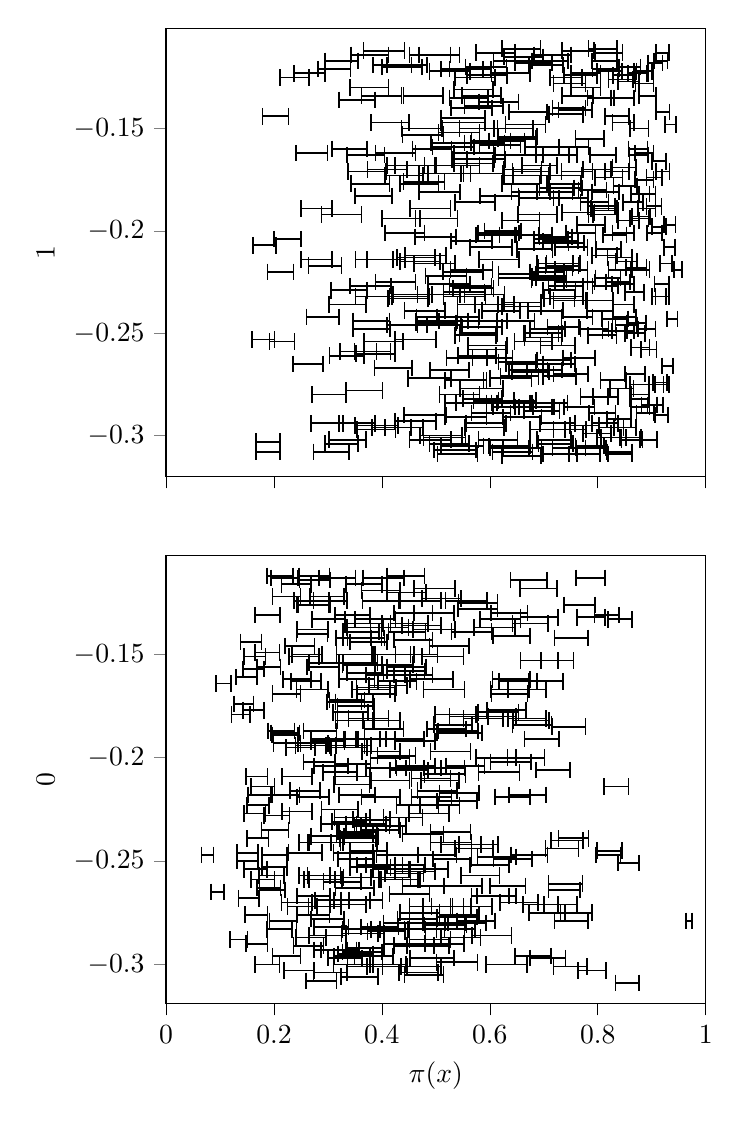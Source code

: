 % This file was created with tikzplotlib v0.10.1.
\begin{tikzpicture}

\definecolor{darkgray176}{RGB}{176,176,176}

\begin{groupplot}[group style={group size=1 by 2}]
\nextgroupplot[
scaled x ticks=manual:{}{\pgfmathparse{#1}},
tick align=outside,
tick pos=left,
x grid style={darkgray176},
xmin=0, xmax=1,
xtick style={color=black},
xticklabels={},
ylabel={1},
ymin=-0.32, ymax=-0.101
]
\addplot [semithick, black, mark=|, mark size=3, mark options={solid}]
table {%
0.795 -0.113
0.846 -0.113
};
\addplot [semithick, black, mark=|, mark size=3, mark options={solid}]
table {%
0.503 -0.309
0.577 -0.309
};
\addplot [semithick, black, mark=|, mark size=3, mark options={solid}]
table {%
0.859 -0.163
0.893 -0.163
};
\addplot [semithick, black, mark=|, mark size=3, mark options={solid}]
table {%
0.4 -0.12
0.474 -0.12
};
\addplot [semithick, black, mark=|, mark size=3, mark options={solid}]
table {%
0.38 -0.147
0.45 -0.147
};
\addplot [semithick, black, mark=|, mark size=3, mark options={solid}]
table {%
0.864 -0.193
0.897 -0.193
};
\addplot [semithick, black, mark=|, mark size=3, mark options={solid}]
table {%
0.901 -0.232
0.927 -0.232
};
\addplot [semithick, black, mark=|, mark size=3, mark options={solid}]
table {%
0.795 -0.174
0.846 -0.174
};
\addplot [semithick, black, mark=|, mark size=3, mark options={solid}]
table {%
0.671 -0.239
0.736 -0.239
};
\addplot [semithick, black, mark=|, mark size=3, mark options={solid}]
table {%
0.534 -0.167
0.606 -0.167
};
\addplot [semithick, black, mark=|, mark size=3, mark options={solid}]
table {%
0.161 -0.207
0.204 -0.207
};
\addplot [semithick, black, mark=|, mark size=3, mark options={solid}]
table {%
0.768 -0.186
0.82 -0.186
};
\addplot [semithick, black, mark=|, mark size=3, mark options={solid}]
table {%
0.826 -0.226
0.867 -0.226
};
\addplot [semithick, black, mark=|, mark size=3, mark options={solid}]
table {%
0.782 -0.251
0.835 -0.251
};
\addplot [semithick, black, mark=|, mark size=3, mark options={solid}]
table {%
0.82 -0.126
0.865 -0.126
};
\addplot [semithick, black, mark=|, mark size=3, mark options={solid}]
table {%
0.555 -0.12
0.631 -0.12
};
\addplot [semithick, black, mark=|, mark size=3, mark options={solid}]
table {%
0.81 -0.202
0.853 -0.202
};
\addplot [semithick, black, mark=|, mark size=3, mark options={solid}]
table {%
0.88 -0.258
0.909 -0.258
};
\addplot [semithick, black, mark=|, mark size=3, mark options={solid}]
table {%
0.636 -0.142
0.706 -0.142
};
\addplot [semithick, black, mark=|, mark size=3, mark options={solid}]
table {%
0.462 -0.194
0.54 -0.194
};
\addplot [semithick, black, mark=|, mark size=3, mark options={solid}]
table {%
0.788 -0.189
0.836 -0.189
};
\addplot [semithick, black, mark=|, mark size=3, mark options={solid}]
table {%
0.791 -0.281
0.838 -0.281
};
\addplot [semithick, black, mark=|, mark size=3, mark options={solid}]
table {%
0.349 -0.259
0.416 -0.259
};
\addplot [semithick, black, mark=|, mark size=3, mark options={solid}]
table {%
0.692 -0.179
0.756 -0.179
};
\addplot [semithick, black, mark=|, mark size=3, mark options={solid}]
table {%
0.451 -0.302
0.528 -0.302
};
\addplot [semithick, black, mark=|, mark size=3, mark options={solid}]
table {%
0.509 -0.305
0.588 -0.305
};
\addplot [semithick, black, mark=|, mark size=3, mark options={solid}]
table {%
0.789 -0.294
0.837 -0.294
};
\addplot [semithick, black, mark=|, mark size=3, mark options={solid}]
table {%
0.558 -0.165
0.628 -0.165
};
\addplot [semithick, black, mark=|, mark size=3, mark options={solid}]
table {%
0.674 -0.22
0.737 -0.22
};
\addplot [semithick, black, mark=|, mark size=3, mark options={solid}]
table {%
0.516 -0.273
0.588 -0.273
};
\addplot [semithick, black, mark=|, mark size=3, mark options={solid}]
table {%
0.518 -0.273
0.594 -0.273
};
\addplot [semithick, black, mark=|, mark size=3, mark options={solid}]
table {%
0.636 -0.268
0.707 -0.268
};
\addplot [semithick, black, mark=|, mark size=3, mark options={solid}]
table {%
0.59 -0.2
0.658 -0.2
};
\addplot [semithick, black, mark=|, mark size=3, mark options={solid}]
table {%
0.923 -0.208
0.943 -0.208
};
\addplot [semithick, black, mark=|, mark size=3, mark options={solid}]
table {%
0.698 -0.265
0.758 -0.265
};
\addplot [semithick, black, mark=|, mark size=3, mark options={solid}]
table {%
0.852 -0.218
0.89 -0.218
};
\addplot [semithick, black, mark=|, mark size=3, mark options={solid}]
table {%
0.352 -0.26
0.424 -0.26
};
\addplot [semithick, black, mark=|, mark size=3, mark options={solid}]
table {%
0.618 -0.202
0.691 -0.202
};
\addplot [semithick, black, mark=|, mark size=3, mark options={solid}]
table {%
0.354 -0.297
0.425 -0.297
};
\addplot [semithick, black, mark=|, mark size=3, mark options={solid}]
table {%
0.902 -0.274
0.928 -0.274
};
\addplot [semithick, black, mark=|, mark size=3, mark options={solid}]
table {%
0.908 -0.113
0.932 -0.113
};
\addplot [semithick, black, mark=|, mark size=3, mark options={solid}]
table {%
0.82 -0.219
0.863 -0.219
};
\addplot [semithick, black, mark=|, mark size=3, mark options={solid}]
table {%
0.581 -0.158
0.657 -0.158
};
\addplot [semithick, black, mark=|, mark size=3, mark options={solid}]
table {%
0.308 -0.16
0.372 -0.16
};
\addplot [semithick, black, mark=|, mark size=3, mark options={solid}]
table {%
0.781 -0.135
0.83 -0.135
};
\addplot [semithick, black, mark=|, mark size=3, mark options={solid}]
table {%
0.388 -0.162
0.462 -0.162
};
\addplot [semithick, black, mark=|, mark size=3, mark options={solid}]
table {%
0.906 -0.275
0.932 -0.275
};
\addplot [semithick, black, mark=|, mark size=3, mark options={solid}]
table {%
0.839 -0.12
0.879 -0.12
};
\addplot [semithick, black, mark=|, mark size=3, mark options={solid}]
table {%
0.506 -0.244
0.579 -0.244
};
\addplot [semithick, black, mark=|, mark size=3, mark options={solid}]
table {%
0.406 -0.296
0.476 -0.296
};
\addplot [semithick, black, mark=|, mark size=3, mark options={solid}]
table {%
0.853 -0.245
0.889 -0.245
};
\addplot [semithick, black, mark=|, mark size=3, mark options={solid}]
table {%
0.25 -0.189
0.307 -0.189
};
\addplot [semithick, black, mark=|, mark size=3, mark options={solid}]
table {%
0.716 -0.14
0.777 -0.14
};
\addplot [semithick, black, mark=|, mark size=3, mark options={solid}]
table {%
0.71 -0.173
0.77 -0.173
};
\addplot [semithick, black, mark=|, mark size=3, mark options={solid}]
table {%
0.626 -0.235
0.695 -0.235
};
\addplot [semithick, black, mark=|, mark size=3, mark options={solid}]
table {%
0.372 -0.214
0.443 -0.214
};
\addplot [semithick, black, mark=|, mark size=3, mark options={solid}]
table {%
0.789 -0.117
0.836 -0.117
};
\addplot [semithick, black, mark=|, mark size=3, mark options={solid}]
table {%
0.623 -0.31
0.695 -0.31
};
\addplot [semithick, black, mark=|, mark size=3, mark options={solid}]
table {%
0.806 -0.301
0.852 -0.301
};
\addplot [semithick, black, mark=|, mark size=3, mark options={solid}]
table {%
0.75 -0.123
0.805 -0.123
};
\addplot [semithick, black, mark=|, mark size=3, mark options={solid}]
table {%
0.663 -0.25
0.727 -0.25
};
\addplot [semithick, black, mark=|, mark size=3, mark options={solid}]
table {%
0.486 -0.172
0.564 -0.172
};
\addplot [semithick, black, mark=|, mark size=3, mark options={solid}]
table {%
0.797 -0.209
0.843 -0.209
};
\addplot [semithick, black, mark=|, mark size=3, mark options={solid}]
table {%
0.459 -0.216
0.536 -0.216
};
\addplot [semithick, black, mark=|, mark size=3, mark options={solid}]
table {%
0.901 -0.166
0.927 -0.166
};
\addplot [semithick, black, mark=|, mark size=3, mark options={solid}]
table {%
0.698 -0.271
0.76 -0.271
};
\addplot [semithick, black, mark=|, mark size=3, mark options={solid}]
table {%
0.71 -0.179
0.771 -0.179
};
\addplot [semithick, black, mark=|, mark size=3, mark options={solid}]
table {%
0.466 -0.246
0.546 -0.246
};
\addplot [semithick, black, mark=|, mark size=3, mark options={solid}]
table {%
0.789 -0.212
0.836 -0.212
};
\addplot [semithick, black, mark=|, mark size=3, mark options={solid}]
table {%
0.818 -0.213
0.863 -0.213
};
\addplot [semithick, black, mark=|, mark size=3, mark options={solid}]
table {%
0.41 -0.119
0.483 -0.119
};
\addplot [semithick, black, mark=|, mark size=3, mark options={solid}]
table {%
0.452 -0.189
0.527 -0.189
};
\addplot [semithick, black, mark=|, mark size=3, mark options={solid}]
table {%
0.741 -0.201
0.796 -0.201
};
\addplot [semithick, black, mark=|, mark size=3, mark options={solid}]
table {%
0.53 -0.165
0.608 -0.165
};
\addplot [semithick, black, mark=|, mark size=3, mark options={solid}]
table {%
0.75 -0.13
0.805 -0.13
};
\addplot [semithick, black, mark=|, mark size=3, mark options={solid}]
table {%
0.678 -0.284
0.744 -0.284
};
\addplot [semithick, black, mark=|, mark size=3, mark options={solid}]
table {%
0.663 -0.288
0.729 -0.288
};
\addplot [semithick, black, mark=|, mark size=3, mark options={solid}]
table {%
0.568 -0.262
0.642 -0.262
};
\addplot [semithick, black, mark=|, mark size=3, mark options={solid}]
table {%
0.928 -0.243
0.948 -0.243
};
\addplot [semithick, black, mark=|, mark size=3, mark options={solid}]
table {%
0.729 -0.159
0.783 -0.159
};
\addplot [semithick, black, mark=|, mark size=3, mark options={solid}]
table {%
0.649 -0.202
0.715 -0.202
};
\addplot [semithick, black, mark=|, mark size=3, mark options={solid}]
table {%
0.642 -0.171
0.712 -0.171
};
\addplot [semithick, black, mark=|, mark size=3, mark options={solid}]
table {%
0.773 -0.299
0.824 -0.299
};
\addplot [semithick, black, mark=|, mark size=3, mark options={solid}]
table {%
0.558 -0.124
0.632 -0.124
};
\addplot [semithick, black, mark=|, mark size=3, mark options={solid}]
table {%
0.606 -0.286
0.68 -0.286
};
\addplot [semithick, black, mark=|, mark size=3, mark options={solid}]
table {%
0.689 -0.218
0.753 -0.218
};
\addplot [semithick, black, mark=|, mark size=3, mark options={solid}]
table {%
0.159 -0.253
0.201 -0.253
};
\addplot [semithick, black, mark=|, mark size=3, mark options={solid}]
table {%
0.89 -0.188
0.918 -0.188
};
\addplot [semithick, black, mark=|, mark size=3, mark options={solid}]
table {%
0.688 -0.216
0.754 -0.216
};
\addplot [semithick, black, mark=|, mark size=3, mark options={solid}]
table {%
0.457 -0.16
0.529 -0.16
};
\addplot [semithick, black, mark=|, mark size=3, mark options={solid}]
table {%
0.7 -0.233
0.757 -0.233
};
\addplot [semithick, black, mark=|, mark size=3, mark options={solid}]
table {%
0.434 -0.177
0.505 -0.177
};
\addplot [semithick, black, mark=|, mark size=3, mark options={solid}]
table {%
0.25 -0.214
0.307 -0.214
};
\addplot [semithick, black, mark=|, mark size=3, mark options={solid}]
table {%
0.625 -0.306
0.696 -0.306
};
\addplot [semithick, black, mark=|, mark size=3, mark options={solid}]
table {%
0.857 -0.123
0.894 -0.123
};
\addplot [semithick, black, mark=|, mark size=3, mark options={solid}]
table {%
0.554 -0.296
0.626 -0.296
};
\addplot [semithick, black, mark=|, mark size=3, mark options={solid}]
table {%
0.737 -0.225
0.794 -0.225
};
\addplot [semithick, black, mark=|, mark size=3, mark options={solid}]
table {%
0.509 -0.147
0.591 -0.147
};
\addplot [semithick, black, mark=|, mark size=3, mark options={solid}]
table {%
0.556 -0.294
0.63 -0.294
};
\addplot [semithick, black, mark=|, mark size=3, mark options={solid}]
table {%
0.687 -0.263
0.75 -0.263
};
\addplot [semithick, black, mark=|, mark size=3, mark options={solid}]
table {%
0.517 -0.291
0.594 -0.291
};
\addplot [semithick, black, mark=|, mark size=3, mark options={solid}]
table {%
0.362 -0.134
0.436 -0.134
};
\addplot [semithick, black, mark=|, mark size=3, mark options={solid}]
table {%
0.448 -0.272
0.528 -0.272
};
\addplot [semithick, black, mark=|, mark size=3, mark options={solid}]
table {%
0.814 -0.171
0.858 -0.171
};
\addplot [semithick, black, mark=|, mark size=3, mark options={solid}]
table {%
0.574 -0.113
0.647 -0.113
};
\addplot [semithick, black, mark=|, mark size=3, mark options={solid}]
table {%
0.869 -0.162
0.903 -0.162
};
\addplot [semithick, black, mark=|, mark size=3, mark options={solid}]
table {%
0.424 -0.253
0.5 -0.253
};
\addplot [semithick, black, mark=|, mark size=3, mark options={solid}]
table {%
0.69 -0.304
0.754 -0.304
};
\addplot [semithick, black, mark=|, mark size=3, mark options={solid}]
table {%
0.733 -0.171
0.79 -0.171
};
\addplot [semithick, black, mark=|, mark size=3, mark options={solid}]
table {%
0.837 -0.195
0.877 -0.195
};
\addplot [semithick, black, mark=|, mark size=3, mark options={solid}]
table {%
0.699 -0.229
0.759 -0.229
};
\addplot [semithick, black, mark=|, mark size=3, mark options={solid}]
table {%
0.646 -0.254
0.715 -0.254
};
\addplot [semithick, black, mark=|, mark size=3, mark options={solid}]
table {%
0.481 -0.222
0.557 -0.222
};
\addplot [semithick, black, mark=|, mark size=3, mark options={solid}]
table {%
0.501 -0.168
0.581 -0.168
};
\addplot [semithick, black, mark=|, mark size=3, mark options={solid}]
table {%
0.817 -0.308
0.863 -0.308
};
\addplot [semithick, black, mark=|, mark size=3, mark options={solid}]
table {%
0.699 -0.163
0.762 -0.163
};
\addplot [semithick, black, mark=|, mark size=3, mark options={solid}]
table {%
0.548 -0.134
0.621 -0.134
};
\addplot [semithick, black, mark=|, mark size=3, mark options={solid}]
table {%
0.64 -0.181
0.712 -0.181
};
\addplot [semithick, black, mark=|, mark size=3, mark options={solid}]
table {%
0.737 -0.286
0.794 -0.286
};
\addplot [semithick, black, mark=|, mark size=3, mark options={solid}]
table {%
0.509 -0.121
0.587 -0.121
};
\addplot [semithick, black, mark=|, mark size=3, mark options={solid}]
table {%
0.71 -0.143
0.773 -0.143
};
\addplot [semithick, black, mark=|, mark size=3, mark options={solid}]
table {%
0.734 -0.134
0.791 -0.134
};
\addplot [semithick, black, mark=|, mark size=3, mark options={solid}]
table {%
0.718 -0.234
0.78 -0.234
};
\addplot [semithick, black, mark=|, mark size=3, mark options={solid}]
table {%
0.553 -0.157
0.627 -0.157
};
\addplot [semithick, black, mark=|, mark size=3, mark options={solid}]
table {%
0.579 -0.302
0.651 -0.302
};
\addplot [semithick, black, mark=|, mark size=3, mark options={solid}]
table {%
0.442 -0.239
0.517 -0.239
};
\addplot [semithick, black, mark=|, mark size=3, mark options={solid}]
table {%
0.502 -0.242
0.58 -0.242
};
\addplot [semithick, black, mark=|, mark size=3, mark options={solid}]
table {%
0.44 -0.176
0.516 -0.176
};
\addplot [semithick, black, mark=|, mark size=3, mark options={solid}]
table {%
0.544 -0.25
0.614 -0.25
};
\addplot [semithick, black, mark=|, mark size=3, mark options={solid}]
table {%
0.616 -0.221
0.685 -0.221
};
\addplot [semithick, black, mark=|, mark size=3, mark options={solid}]
table {%
0.847 -0.186
0.884 -0.186
};
\addplot [semithick, black, mark=|, mark size=3, mark options={solid}]
table {%
0.643 -0.173
0.709 -0.173
};
\addplot [semithick, black, mark=|, mark size=3, mark options={solid}]
table {%
0.491 -0.157
0.565 -0.157
};
\addplot [semithick, black, mark=|, mark size=3, mark options={solid}]
table {%
0.382 -0.296
0.454 -0.296
};
\addplot [semithick, black, mark=|, mark size=3, mark options={solid}]
table {%
0.803 -0.296
0.848 -0.296
};
\addplot [semithick, black, mark=|, mark size=3, mark options={solid}]
table {%
0.235 -0.265
0.291 -0.265
};
\addplot [semithick, black, mark=|, mark size=3, mark options={solid}]
table {%
0.486 -0.226
0.563 -0.226
};
\addplot [semithick, black, mark=|, mark size=3, mark options={solid}]
table {%
0.551 -0.172
0.625 -0.172
};
\addplot [semithick, black, mark=|, mark size=3, mark options={solid}]
table {%
0.678 -0.117
0.745 -0.117
};
\addplot [semithick, black, mark=|, mark size=3, mark options={solid}]
table {%
0.605 -0.308
0.679 -0.308
};
\addplot [semithick, black, mark=|, mark size=3, mark options={solid}]
table {%
0.851 -0.27
0.888 -0.27
};
\addplot [semithick, black, mark=|, mark size=3, mark options={solid}]
table {%
0.616 -0.223
0.685 -0.223
};
\addplot [semithick, black, mark=|, mark size=3, mark options={solid}]
table {%
0.65 -0.209
0.716 -0.209
};
\addplot [semithick, black, mark=|, mark size=3, mark options={solid}]
table {%
0.9 -0.198
0.927 -0.198
};
\addplot [semithick, black, mark=|, mark size=3, mark options={solid}]
table {%
0.211 -0.125
0.265 -0.125
};
\addplot [semithick, black, mark=|, mark size=3, mark options={solid}]
table {%
0.438 -0.153
0.514 -0.153
};
\addplot [semithick, black, mark=|, mark size=3, mark options={solid}]
table {%
0.892 -0.285
0.921 -0.285
};
\addplot [semithick, black, mark=|, mark size=3, mark options={solid}]
table {%
0.52 -0.262
0.595 -0.262
};
\addplot [semithick, black, mark=|, mark size=3, mark options={solid}]
table {%
0.421 -0.231
0.493 -0.231
};
\addplot [semithick, black, mark=|, mark size=3, mark options={solid}]
table {%
0.829 -0.178
0.873 -0.178
};
\addplot [semithick, black, mark=|, mark size=3, mark options={solid}]
table {%
0.826 -0.249
0.867 -0.249
};
\addplot [semithick, black, mark=|, mark size=3, mark options={solid}]
table {%
0.748 -0.295
0.802 -0.295
};
\addplot [semithick, black, mark=|, mark size=3, mark options={solid}]
table {%
0.647 -0.286
0.715 -0.286
};
\addplot [semithick, black, mark=|, mark size=3, mark options={solid}]
table {%
0.188 -0.22
0.236 -0.22
};
\addplot [semithick, black, mark=|, mark size=3, mark options={solid}]
table {%
0.366 -0.112
0.442 -0.112
};
\addplot [semithick, black, mark=|, mark size=3, mark options={solid}]
table {%
0.652 -0.192
0.724 -0.192
};
\addplot [semithick, black, mark=|, mark size=3, mark options={solid}]
table {%
0.548 -0.247
0.622 -0.247
};
\addplot [semithick, black, mark=|, mark size=3, mark options={solid}]
table {%
0.827 -0.201
0.867 -0.201
};
\addplot [semithick, black, mark=|, mark size=3, mark options={solid}]
table {%
0.294 -0.304
0.356 -0.304
};
\addplot [semithick, black, mark=|, mark size=3, mark options={solid}]
table {%
0.747 -0.309
0.804 -0.309
};
\addplot [semithick, black, mark=|, mark size=3, mark options={solid}]
table {%
0.517 -0.284
0.594 -0.284
};
\addplot [semithick, black, mark=|, mark size=3, mark options={solid}]
table {%
0.471 -0.3
0.549 -0.3
};
\addplot [semithick, black, mark=|, mark size=3, mark options={solid}]
table {%
0.62 -0.271
0.69 -0.271
};
\addplot [semithick, black, mark=|, mark size=3, mark options={solid}]
table {%
0.838 -0.127
0.877 -0.127
};
\addplot [semithick, black, mark=|, mark size=3, mark options={solid}]
table {%
0.833 -0.246
0.873 -0.246
};
\addplot [semithick, black, mark=|, mark size=3, mark options={solid}]
table {%
0.915 -0.216
0.938 -0.216
};
\addplot [semithick, black, mark=|, mark size=3, mark options={solid}]
table {%
0.768 -0.281
0.819 -0.281
};
\addplot [semithick, black, mark=|, mark size=3, mark options={solid}]
table {%
0.388 -0.225
0.462 -0.225
};
\addplot [semithick, black, mark=|, mark size=3, mark options={solid}]
table {%
0.566 -0.289
0.638 -0.289
};
\addplot [semithick, black, mark=|, mark size=3, mark options={solid}]
table {%
0.798 -0.301
0.844 -0.301
};
\addplot [semithick, black, mark=|, mark size=3, mark options={solid}]
table {%
0.872 -0.289
0.904 -0.289
};
\addplot [semithick, black, mark=|, mark size=3, mark options={solid}]
table {%
0.659 -0.168
0.724 -0.168
};
\addplot [semithick, black, mark=|, mark size=3, mark options={solid}]
table {%
0.666 -0.25
0.734 -0.25
};
\addplot [semithick, black, mark=|, mark size=3, mark options={solid}]
table {%
0.698 -0.205
0.763 -0.205
};
\addplot [semithick, black, mark=|, mark size=3, mark options={solid}]
table {%
0.384 -0.119
0.455 -0.119
};
\addplot [semithick, black, mark=|, mark size=3, mark options={solid}]
table {%
0.867 -0.122
0.901 -0.122
};
\addplot [semithick, black, mark=|, mark size=3, mark options={solid}]
table {%
0.762 -0.197
0.814 -0.197
};
\addplot [semithick, black, mark=|, mark size=3, mark options={solid}]
table {%
0.711 -0.125
0.771 -0.125
};
\addplot [semithick, black, mark=|, mark size=3, mark options={solid}]
table {%
0.58 -0.214
0.654 -0.214
};
\addplot [semithick, black, mark=|, mark size=3, mark options={solid}]
table {%
0.682 -0.204
0.746 -0.204
};
\addplot [semithick, black, mark=|, mark size=3, mark options={solid}]
table {%
0.303 -0.261
0.367 -0.261
};
\addplot [semithick, black, mark=|, mark size=3, mark options={solid}]
table {%
0.603 -0.123
0.674 -0.123
};
\addplot [semithick, black, mark=|, mark size=3, mark options={solid}]
table {%
0.613 -0.244
0.683 -0.244
};
\addplot [semithick, black, mark=|, mark size=3, mark options={solid}]
table {%
0.694 -0.256
0.758 -0.256
};
\addplot [semithick, black, mark=|, mark size=3, mark options={solid}]
table {%
0.514 -0.23
0.59 -0.23
};
\addplot [semithick, black, mark=|, mark size=3, mark options={solid}]
table {%
0.44 -0.134
0.513 -0.134
};
\addplot [semithick, black, mark=|, mark size=3, mark options={solid}]
table {%
0.881 -0.285
0.91 -0.285
};
\addplot [semithick, black, mark=|, mark size=3, mark options={solid}]
table {%
0.56 -0.244
0.632 -0.244
};
\addplot [semithick, black, mark=|, mark size=3, mark options={solid}]
table {%
0.57 -0.283
0.645 -0.283
};
\addplot [semithick, black, mark=|, mark size=3, mark options={solid}]
table {%
0.406 -0.201
0.479 -0.201
};
\addplot [semithick, black, mark=|, mark size=3, mark options={solid}]
table {%
0.941 -0.219
0.956 -0.219
};
\addplot [semithick, black, mark=|, mark size=3, mark options={solid}]
table {%
0.664 -0.252
0.733 -0.252
};
\addplot [semithick, black, mark=|, mark size=3, mark options={solid}]
table {%
0.497 -0.307
0.574 -0.307
};
\addplot [semithick, black, mark=|, mark size=3, mark options={solid}]
table {%
0.674 -0.248
0.739 -0.248
};
\addplot [semithick, black, mark=|, mark size=3, mark options={solid}]
table {%
0.509 -0.145
0.591 -0.145
};
\addplot [semithick, black, mark=|, mark size=3, mark options={solid}]
table {%
0.179 -0.144
0.227 -0.144
};
\addplot [semithick, black, mark=|, mark size=3, mark options={solid}]
table {%
0.488 -0.122
0.563 -0.122
};
\addplot [semithick, black, mark=|, mark size=3, mark options={solid}]
table {%
0.906 -0.29
0.93 -0.29
};
\addplot [semithick, black, mark=|, mark size=3, mark options={solid}]
table {%
0.768 -0.248
0.82 -0.248
};
\addplot [semithick, black, mark=|, mark size=3, mark options={solid}]
table {%
0.817 -0.292
0.861 -0.292
};
\addplot [semithick, black, mark=|, mark size=3, mark options={solid}]
table {%
0.545 -0.277
0.624 -0.277
};
\addplot [semithick, black, mark=|, mark size=3, mark options={solid}]
table {%
0.443 -0.212
0.519 -0.212
};
\addplot [semithick, black, mark=|, mark size=3, mark options={solid}]
table {%
0.615 -0.154
0.687 -0.154
};
\addplot [semithick, black, mark=|, mark size=3, mark options={solid}]
table {%
0.626 -0.115
0.698 -0.115
};
\addplot [semithick, black, mark=|, mark size=3, mark options={solid}]
table {%
0.373 -0.17
0.446 -0.17
};
\addplot [semithick, black, mark=|, mark size=3, mark options={solid}]
table {%
0.616 -0.264
0.685 -0.264
};
\addplot [semithick, black, mark=|, mark size=3, mark options={solid}]
table {%
0.626 -0.173
0.695 -0.173
};
\addplot [semithick, black, mark=|, mark size=3, mark options={solid}]
table {%
0.626 -0.17
0.696 -0.17
};
\addplot [semithick, black, mark=|, mark size=3, mark options={solid}]
table {%
0.861 -0.182
0.896 -0.182
};
\addplot [semithick, black, mark=|, mark size=3, mark options={solid}]
table {%
0.79 -0.19
0.837 -0.19
};
\addplot [semithick, black, mark=|, mark size=3, mark options={solid}]
table {%
0.827 -0.242
0.871 -0.242
};
\addplot [semithick, black, mark=|, mark size=3, mark options={solid}]
table {%
0.833 -0.215
0.873 -0.215
};
\addplot [semithick, black, mark=|, mark size=3, mark options={solid}]
table {%
0.86 -0.275
0.894 -0.275
};
\addplot [semithick, black, mark=|, mark size=3, mark options={solid}]
table {%
0.462 -0.244
0.54 -0.244
};
\addplot [semithick, black, mark=|, mark size=3, mark options={solid}]
table {%
0.654 -0.286
0.719 -0.286
};
\addplot [semithick, black, mark=|, mark size=3, mark options={solid}]
table {%
0.76 -0.306
0.815 -0.306
};
\addplot [semithick, black, mark=|, mark size=3, mark options={solid}]
table {%
0.721 -0.219
0.781 -0.219
};
\addplot [semithick, black, mark=|, mark size=3, mark options={solid}]
table {%
0.578 -0.201
0.654 -0.201
};
\addplot [semithick, black, mark=|, mark size=3, mark options={solid}]
table {%
0.759 -0.155
0.812 -0.155
};
\addplot [semithick, black, mark=|, mark size=3, mark options={solid}]
table {%
0.35 -0.183
0.419 -0.183
};
\addplot [semithick, black, mark=|, mark size=3, mark options={solid}]
table {%
0.615 -0.155
0.685 -0.155
};
\addplot [semithick, black, mark=|, mark size=3, mark options={solid}]
table {%
0.783 -0.192
0.836 -0.192
};
\addplot [semithick, black, mark=|, mark size=3, mark options={solid}]
table {%
0.699 -0.309
0.761 -0.309
};
\addplot [semithick, black, mark=|, mark size=3, mark options={solid}]
table {%
0.707 -0.247
0.765 -0.247
};
\addplot [semithick, black, mark=|, mark size=3, mark options={solid}]
table {%
0.461 -0.203
0.537 -0.203
};
\addplot [semithick, black, mark=|, mark size=3, mark options={solid}]
table {%
0.89 -0.174
0.919 -0.174
};
\addplot [semithick, black, mark=|, mark size=3, mark options={solid}]
table {%
0.908 -0.142
0.933 -0.142
};
\addplot [semithick, black, mark=|, mark size=3, mark options={solid}]
table {%
0.306 -0.229
0.372 -0.229
};
\addplot [semithick, black, mark=|, mark size=3, mark options={solid}]
table {%
0.623 -0.237
0.695 -0.237
};
\addplot [semithick, black, mark=|, mark size=3, mark options={solid}]
table {%
0.321 -0.136
0.387 -0.136
};
\addplot [semithick, black, mark=|, mark size=3, mark options={solid}]
table {%
0.494 -0.159
0.571 -0.159
};
\addplot [semithick, black, mark=|, mark size=3, mark options={solid}]
table {%
0.411 -0.233
0.485 -0.233
};
\addplot [semithick, black, mark=|, mark size=3, mark options={solid}]
table {%
0.625 -0.291
0.696 -0.291
};
\addplot [semithick, black, mark=|, mark size=3, mark options={solid}]
table {%
0.796 -0.223
0.842 -0.223
};
\addplot [semithick, black, mark=|, mark size=3, mark options={solid}]
table {%
0.759 -0.305
0.812 -0.305
};
\addplot [semithick, black, mark=|, mark size=3, mark options={solid}]
table {%
0.819 -0.309
0.863 -0.309
};
\addplot [semithick, black, mark=|, mark size=3, mark options={solid}]
table {%
0.6 -0.306
0.672 -0.306
};
\addplot [semithick, black, mark=|, mark size=3, mark options={solid}]
table {%
0.878 -0.302
0.91 -0.302
};
\addplot [semithick, black, mark=|, mark size=3, mark options={solid}]
table {%
0.585 -0.239
0.656 -0.239
};
\addplot [semithick, black, mark=|, mark size=3, mark options={solid}]
table {%
0.192 -0.254
0.238 -0.254
};
\addplot [semithick, black, mark=|, mark size=3, mark options={solid}]
table {%
0.424 -0.293
0.5 -0.293
};
\addplot [semithick, black, mark=|, mark size=3, mark options={solid}]
table {%
0.721 -0.225
0.781 -0.225
};
\addplot [semithick, black, mark=|, mark size=3, mark options={solid}]
table {%
0.26 -0.242
0.32 -0.242
};
\addplot [semithick, black, mark=|, mark size=3, mark options={solid}]
table {%
0.805 -0.273
0.852 -0.273
};
\addplot [semithick, black, mark=|, mark size=3, mark options={solid}]
table {%
0.673 -0.119
0.736 -0.119
};
\addplot [semithick, black, mark=|, mark size=3, mark options={solid}]
table {%
0.869 -0.175
0.903 -0.175
};
\addplot [semithick, black, mark=|, mark size=3, mark options={solid}]
table {%
0.688 -0.302
0.751 -0.302
};
\addplot [semithick, black, mark=|, mark size=3, mark options={solid}]
table {%
0.537 -0.284
0.613 -0.284
};
\addplot [semithick, black, mark=|, mark size=3, mark options={solid}]
table {%
0.682 -0.114
0.75 -0.114
};
\addplot [semithick, black, mark=|, mark size=3, mark options={solid}]
table {%
0.347 -0.244
0.414 -0.244
};
\addplot [semithick, black, mark=|, mark size=3, mark options={solid}]
table {%
0.386 -0.267
0.456 -0.267
};
\addplot [semithick, black, mark=|, mark size=3, mark options={solid}]
table {%
0.599 -0.305
0.674 -0.305
};
\addplot [semithick, black, mark=|, mark size=3, mark options={solid}]
table {%
0.607 -0.117
0.677 -0.117
};
\addplot [semithick, black, mark=|, mark size=3, mark options={solid}]
table {%
0.343 -0.177
0.414 -0.177
};
\addplot [semithick, black, mark=|, mark size=3, mark options={solid}]
table {%
0.61 -0.163
0.686 -0.163
};
\addplot [semithick, black, mark=|, mark size=3, mark options={solid}]
table {%
0.907 -0.232
0.932 -0.232
};
\addplot [semithick, black, mark=|, mark size=3, mark options={solid}]
table {%
0.2 -0.204
0.25 -0.204
};
\addplot [semithick, black, mark=|, mark size=3, mark options={solid}]
table {%
0.715 -0.206
0.774 -0.206
};
\addplot [semithick, black, mark=|, mark size=3, mark options={solid}]
table {%
0.859 -0.282
0.894 -0.282
};
\addplot [semithick, black, mark=|, mark size=3, mark options={solid}]
table {%
0.294 -0.117
0.356 -0.117
};
\addplot [semithick, black, mark=|, mark size=3, mark options={solid}]
table {%
0.463 -0.245
0.537 -0.245
};
\addplot [semithick, black, mark=|, mark size=3, mark options={solid}]
table {%
0.784 -0.289
0.833 -0.289
};
\addplot [semithick, black, mark=|, mark size=3, mark options={solid}]
table {%
0.553 -0.231
0.627 -0.231
};
\addplot [semithick, black, mark=|, mark size=3, mark options={solid}]
table {%
0.782 -0.188
0.832 -0.188
};
\addplot [semithick, black, mark=|, mark size=3, mark options={solid}]
table {%
0.83 -0.296
0.871 -0.296
};
\addplot [semithick, black, mark=|, mark size=3, mark options={solid}]
table {%
0.269 -0.294
0.328 -0.294
};
\addplot [semithick, black, mark=|, mark size=3, mark options={solid}]
table {%
0.58 -0.137
0.653 -0.137
};
\addplot [semithick, black, mark=|, mark size=3, mark options={solid}]
table {%
0.598 -0.156
0.664 -0.156
};
\addplot [semithick, black, mark=|, mark size=3, mark options={solid}]
table {%
0.603 -0.284
0.674 -0.284
};
\addplot [semithick, black, mark=|, mark size=3, mark options={solid}]
table {%
0.861 -0.219
0.896 -0.219
};
\addplot [semithick, black, mark=|, mark size=3, mark options={solid}]
table {%
0.346 -0.248
0.415 -0.248
};
\addplot [semithick, black, mark=|, mark size=3, mark options={solid}]
table {%
0.54 -0.236
0.615 -0.236
};
\addplot [semithick, black, mark=|, mark size=3, mark options={solid}]
table {%
0.535 -0.125
0.609 -0.125
};
\addplot [semithick, black, mark=|, mark size=3, mark options={solid}]
table {%
0.525 -0.227
0.603 -0.227
};
\addplot [semithick, black, mark=|, mark size=3, mark options={solid}]
table {%
0.692 -0.203
0.752 -0.203
};
\addplot [semithick, black, mark=|, mark size=3, mark options={solid}]
table {%
0.734 -0.112
0.793 -0.112
};
\addplot [semithick, black, mark=|, mark size=3, mark options={solid}]
table {%
0.827 -0.147
0.867 -0.147
};
\addplot [semithick, black, mark=|, mark size=3, mark options={solid}]
table {%
0.41 -0.246
0.483 -0.246
};
\addplot [semithick, black, mark=|, mark size=3, mark options={solid}]
table {%
0.477 -0.301
0.555 -0.301
};
\addplot [semithick, black, mark=|, mark size=3, mark options={solid}]
table {%
0.703 -0.217
0.764 -0.217
};
\addplot [semithick, black, mark=|, mark size=3, mark options={solid}]
table {%
0.321 -0.294
0.387 -0.294
};
\addplot [semithick, black, mark=|, mark size=3, mark options={solid}]
table {%
0.35 -0.295
0.43 -0.295
};
\addplot [semithick, black, mark=|, mark size=3, mark options={solid}]
table {%
0.528 -0.205
0.604 -0.205
};
\addplot [semithick, black, mark=|, mark size=3, mark options={solid}]
table {%
0.167 -0.303
0.211 -0.303
};
\addplot [semithick, black, mark=|, mark size=3, mark options={solid}]
table {%
0.469 -0.181
0.545 -0.181
};
\addplot [semithick, black, mark=|, mark size=3, mark options={solid}]
table {%
0.808 -0.243
0.856 -0.243
};
\addplot [semithick, black, mark=|, mark size=3, mark options={solid}]
table {%
0.4 -0.194
0.471 -0.194
};
\addplot [semithick, black, mark=|, mark size=3, mark options={solid}]
table {%
0.85 -0.23
0.886 -0.23
};
\addplot [semithick, black, mark=|, mark size=3, mark options={solid}]
table {%
0.654 -0.184
0.728 -0.184
};
\addplot [semithick, black, mark=|, mark size=3, mark options={solid}]
table {%
0.78 -0.239
0.829 -0.239
};
\addplot [semithick, black, mark=|, mark size=3, mark options={solid}]
table {%
0.436 -0.15
0.511 -0.15
};
\addplot [semithick, black, mark=|, mark size=3, mark options={solid}]
table {%
0.469 -0.114
0.544 -0.114
};
\addplot [semithick, black, mark=|, mark size=3, mark options={solid}]
table {%
0.764 -0.18
0.816 -0.18
};
\addplot [semithick, black, mark=|, mark size=3, mark options={solid}]
table {%
0.466 -0.231
0.545 -0.231
};
\addplot [semithick, black, mark=|, mark size=3, mark options={solid}]
table {%
0.735 -0.262
0.795 -0.262
};
\addplot [semithick, black, mark=|, mark size=3, mark options={solid}]
table {%
0.693 -0.294
0.758 -0.294
};
\addplot [semithick, black, mark=|, mark size=3, mark options={solid}]
table {%
0.861 -0.28
0.896 -0.28
};
\addplot [semithick, black, mark=|, mark size=3, mark options={solid}]
table {%
0.734 -0.191
0.794 -0.191
};
\addplot [semithick, black, mark=|, mark size=3, mark options={solid}]
table {%
0.669 -0.268
0.734 -0.268
};
\addplot [semithick, black, mark=|, mark size=3, mark options={solid}]
table {%
0.823 -0.277
0.866 -0.277
};
\addplot [semithick, black, mark=|, mark size=3, mark options={solid}]
table {%
0.86 -0.194
0.894 -0.194
};
\addplot [semithick, black, mark=|, mark size=3, mark options={solid}]
table {%
0.815 -0.225
0.86 -0.225
};
\addplot [semithick, black, mark=|, mark size=3, mark options={solid}]
table {%
0.681 -0.204
0.744 -0.204
};
\addplot [semithick, black, mark=|, mark size=3, mark options={solid}]
table {%
0.827 -0.169
0.871 -0.169
};
\addplot [semithick, black, mark=|, mark size=3, mark options={solid}]
table {%
0.302 -0.236
0.37 -0.236
};
\addplot [semithick, black, mark=|, mark size=3, mark options={solid}]
table {%
0.925 -0.148
0.945 -0.148
};
\addplot [semithick, black, mark=|, mark size=3, mark options={solid}]
table {%
0.799 -0.122
0.845 -0.122
};
\addplot [semithick, black, mark=|, mark size=3, mark options={solid}]
table {%
0.733 -0.242
0.79 -0.242
};
\addplot [semithick, black, mark=|, mark size=3, mark options={solid}]
table {%
0.367 -0.254
0.439 -0.254
};
\addplot [semithick, black, mark=|, mark size=3, mark options={solid}]
table {%
0.789 -0.181
0.839 -0.181
};
\addplot [semithick, black, mark=|, mark size=3, mark options={solid}]
table {%
0.525 -0.121
0.602 -0.121
};
\addplot [semithick, black, mark=|, mark size=3, mark options={solid}]
table {%
0.488 -0.304
0.561 -0.304
};
\addplot [semithick, black, mark=|, mark size=3, mark options={solid}]
table {%
0.919 -0.266
0.94 -0.266
};
\addplot [semithick, black, mark=|, mark size=3, mark options={solid}]
table {%
0.56 -0.256
0.632 -0.256
};
\addplot [semithick, black, mark=|, mark size=3, mark options={solid}]
table {%
0.241 -0.162
0.299 -0.162
};
\addplot [semithick, black, mark=|, mark size=3, mark options={solid}]
table {%
0.544 -0.15
0.614 -0.15
};
\addplot [semithick, black, mark=|, mark size=3, mark options={solid}]
table {%
0.861 -0.257
0.896 -0.257
};
\addplot [semithick, black, mark=|, mark size=3, mark options={solid}]
table {%
0.677 -0.224
0.742 -0.224
};
\addplot [semithick, black, mark=|, mark size=3, mark options={solid}]
table {%
0.875 -0.248
0.907 -0.248
};
\addplot [semithick, black, mark=|, mark size=3, mark options={solid}]
table {%
0.718 -0.297
0.778 -0.297
};
\addplot [semithick, black, mark=|, mark size=3, mark options={solid}]
table {%
0.341 -0.227
0.417 -0.227
};
\addplot [semithick, black, mark=|, mark size=3, mark options={solid}]
table {%
0.433 -0.215
0.508 -0.215
};
\addplot [semithick, black, mark=|, mark size=3, mark options={solid}]
table {%
0.727 -0.141
0.789 -0.141
};
\addplot [semithick, black, mark=|, mark size=3, mark options={solid}]
table {%
0.513 -0.22
0.587 -0.22
};
\addplot [semithick, black, mark=|, mark size=3, mark options={solid}]
table {%
0.685 -0.163
0.747 -0.163
};
\addplot [semithick, black, mark=|, mark size=3, mark options={solid}]
table {%
0.406 -0.173
0.476 -0.173
};
\addplot [semithick, black, mark=|, mark size=3, mark options={solid}]
table {%
0.783 -0.111
0.836 -0.111
};
\addplot [semithick, black, mark=|, mark size=3, mark options={solid}]
table {%
0.861 -0.286
0.896 -0.286
};
\addplot [semithick, black, mark=|, mark size=3, mark options={solid}]
table {%
0.582 -0.183
0.653 -0.183
};
\addplot [semithick, black, mark=|, mark size=3, mark options={solid}]
table {%
0.525 -0.135
0.597 -0.135
};
\addplot [semithick, black, mark=|, mark size=3, mark options={solid}]
table {%
0.322 -0.259
0.39 -0.259
};
\addplot [semithick, black, mark=|, mark size=3, mark options={solid}]
table {%
0.536 -0.251
0.612 -0.251
};
\addplot [semithick, black, mark=|, mark size=3, mark options={solid}]
table {%
0.709 -0.227
0.773 -0.227
};
\addplot [semithick, black, mark=|, mark size=3, mark options={solid}]
table {%
0.79 -0.121
0.839 -0.121
};
\addplot [semithick, black, mark=|, mark size=3, mark options={solid}]
table {%
0.872 -0.122
0.903 -0.122
};
\addplot [semithick, black, mark=|, mark size=3, mark options={solid}]
table {%
0.841 -0.301
0.88 -0.301
};
\addplot [semithick, black, mark=|, mark size=3, mark options={solid}]
table {%
0.464 -0.242
0.54 -0.242
};
\addplot [semithick, black, mark=|, mark size=3, mark options={solid}]
table {%
0.718 -0.184
0.782 -0.184
};
\addplot [semithick, black, mark=|, mark size=3, mark options={solid}]
table {%
0.333 -0.278
0.401 -0.278
};
\addplot [semithick, black, mark=|, mark size=3, mark options={solid}]
table {%
0.532 -0.228
0.607 -0.228
};
\addplot [semithick, black, mark=|, mark size=3, mark options={solid}]
table {%
0.167 -0.308
0.211 -0.308
};
\addplot [semithick, black, mark=|, mark size=3, mark options={solid}]
table {%
0.351 -0.232
0.419 -0.232
};
\addplot [semithick, black, mark=|, mark size=3, mark options={solid}]
table {%
0.851 -0.25
0.888 -0.25
};
\addplot [semithick, black, mark=|, mark size=3, mark options={solid}]
table {%
0.489 -0.268
0.561 -0.268
};
\addplot [semithick, black, mark=|, mark size=3, mark options={solid}]
table {%
0.424 -0.168
0.499 -0.168
};
\addplot [semithick, black, mark=|, mark size=3, mark options={solid}]
table {%
0.6 -0.272
0.677 -0.272
};
\addplot [semithick, black, mark=|, mark size=3, mark options={solid}]
table {%
0.718 -0.27
0.782 -0.27
};
\addplot [semithick, black, mark=|, mark size=3, mark options={solid}]
table {%
0.237 -0.123
0.294 -0.123
};
\addplot [semithick, black, mark=|, mark size=3, mark options={solid}]
table {%
0.721 -0.208
0.781 -0.208
};
\addplot [semithick, black, mark=|, mark size=3, mark options={solid}]
table {%
0.896 -0.275
0.922 -0.275
};
\addplot [semithick, black, mark=|, mark size=3, mark options={solid}]
table {%
0.791 -0.192
0.838 -0.192
};
\addplot [semithick, black, mark=|, mark size=3, mark options={solid}]
table {%
0.56 -0.258
0.63 -0.258
};
\addplot [semithick, black, mark=|, mark size=3, mark options={solid}]
table {%
0.641 -0.269
0.71 -0.269
};
\addplot [semithick, black, mark=|, mark size=3, mark options={solid}]
table {%
0.264 -0.217
0.325 -0.217
};
\addplot [semithick, black, mark=|, mark size=3, mark options={solid}]
table {%
0.428 -0.213
0.498 -0.213
};
\addplot [semithick, black, mark=|, mark size=3, mark options={solid}]
table {%
0.533 -0.131
0.606 -0.131
};
\addplot [semithick, black, mark=|, mark size=3, mark options={solid}]
table {%
0.505 -0.152
0.581 -0.152
};
\addplot [semithick, black, mark=|, mark size=3, mark options={solid}]
table {%
0.876 -0.134
0.908 -0.134
};
\addplot [semithick, black, mark=|, mark size=3, mark options={solid}]
table {%
0.777 -0.234
0.828 -0.234
};
\addplot [semithick, black, mark=|, mark size=3, mark options={solid}]
table {%
0.623 -0.111
0.694 -0.111
};
\addplot [semithick, black, mark=|, mark size=3, mark options={solid}]
table {%
0.63 -0.265
0.699 -0.265
};
\addplot [semithick, black, mark=|, mark size=3, mark options={solid}]
table {%
0.563 -0.208
0.641 -0.208
};
\addplot [semithick, black, mark=|, mark size=3, mark options={solid}]
table {%
0.844 -0.302
0.883 -0.302
};
\addplot [semithick, black, mark=|, mark size=3, mark options={solid}]
table {%
0.507 -0.28
0.581 -0.28
};
\addplot [semithick, black, mark=|, mark size=3, mark options={solid}]
table {%
0.712 -0.232
0.773 -0.232
};
\addplot [semithick, black, mark=|, mark size=3, mark options={solid}]
table {%
0.857 -0.16
0.892 -0.16
};
\addplot [semithick, black, mark=|, mark size=3, mark options={solid}]
table {%
0.705 -0.216
0.767 -0.216
};
\addplot [semithick, black, mark=|, mark size=3, mark options={solid}]
table {%
0.675 -0.297
0.739 -0.297
};
\addplot [semithick, black, mark=|, mark size=3, mark options={solid}]
table {%
0.553 -0.139
0.624 -0.139
};
\addplot [semithick, black, mark=|, mark size=3, mark options={solid}]
table {%
0.616 -0.283
0.685 -0.283
};
\addplot [semithick, black, mark=|, mark size=3, mark options={solid}]
table {%
0.716 -0.306
0.777 -0.306
};
\addplot [semithick, black, mark=|, mark size=3, mark options={solid}]
table {%
0.622 -0.177
0.692 -0.177
};
\addplot [semithick, black, mark=|, mark size=3, mark options={solid}]
table {%
0.824 -0.135
0.867 -0.135
};
\addplot [semithick, black, mark=|, mark size=3, mark options={solid}]
table {%
0.86 -0.15
0.894 -0.15
};
\addplot [semithick, black, mark=|, mark size=3, mark options={solid}]
table {%
0.451 -0.114
0.527 -0.114
};
\addplot [semithick, black, mark=|, mark size=3, mark options={solid}]
table {%
0.533 -0.162
0.607 -0.162
};
\addplot [semithick, black, mark=|, mark size=3, mark options={solid}]
table {%
0.574 -0.202
0.646 -0.202
};
\addplot [semithick, black, mark=|, mark size=3, mark options={solid}]
table {%
0.527 -0.219
0.605 -0.219
};
\addplot [semithick, black, mark=|, mark size=3, mark options={solid}]
table {%
0.678 -0.223
0.742 -0.223
};
\addplot [semithick, black, mark=|, mark size=3, mark options={solid}]
table {%
0.528 -0.14
0.604 -0.14
};
\addplot [semithick, black, mark=|, mark size=3, mark options={solid}]
table {%
0.535 -0.186
0.609 -0.186
};
\addplot [semithick, black, mark=|, mark size=3, mark options={solid}]
table {%
0.688 -0.181
0.753 -0.181
};
\addplot [semithick, black, mark=|, mark size=3, mark options={solid}]
table {%
0.87 -0.128
0.903 -0.128
};
\addplot [semithick, black, mark=|, mark size=3, mark options={solid}]
table {%
0.608 -0.15
0.68 -0.15
};
\addplot [semithick, black, mark=|, mark size=3, mark options={solid}]
table {%
0.828 -0.124
0.869 -0.124
};
\addplot [semithick, black, mark=|, mark size=3, mark options={solid}]
table {%
0.41 -0.168
0.479 -0.168
};
\addplot [semithick, black, mark=|, mark size=3, mark options={solid}]
table {%
0.343 -0.114
0.412 -0.114
};
\addplot [semithick, black, mark=|, mark size=3, mark options={solid}]
table {%
0.335 -0.163
0.405 -0.163
};
\addplot [semithick, black, mark=|, mark size=3, mark options={solid}]
table {%
0.706 -0.177
0.768 -0.177
};
\addplot [semithick, black, mark=|, mark size=3, mark options={solid}]
table {%
0.514 -0.232
0.592 -0.232
};
\addplot [semithick, black, mark=|, mark size=3, mark options={solid}]
table {%
0.302 -0.302
0.37 -0.302
};
\addplot [semithick, black, mark=|, mark size=3, mark options={solid}]
table {%
0.541 -0.261
0.612 -0.261
};
\addplot [semithick, black, mark=|, mark size=3, mark options={solid}]
table {%
0.827 -0.236
0.867 -0.236
};
\addplot [semithick, black, mark=|, mark size=3, mark options={solid}]
table {%
0.281 -0.121
0.342 -0.121
};
\addplot [semithick, black, mark=|, mark size=3, mark options={solid}]
table {%
0.337 -0.171
0.408 -0.171
};
\addplot [semithick, black, mark=|, mark size=3, mark options={solid}]
table {%
0.622 -0.195
0.692 -0.195
};
\addplot [semithick, black, mark=|, mark size=3, mark options={solid}]
table {%
0.855 -0.123
0.891 -0.123
};
\addplot [semithick, black, mark=|, mark size=3, mark options={solid}]
table {%
0.786 -0.163
0.834 -0.163
};
\addplot [semithick, black, mark=|, mark size=3, mark options={solid}]
table {%
0.647 -0.118
0.715 -0.118
};
\addplot [semithick, black, mark=|, mark size=3, mark options={solid}]
table {%
0.893 -0.118
0.92 -0.118
};
\addplot [semithick, black, mark=|, mark size=3, mark options={solid}]
table {%
0.904 -0.117
0.929 -0.117
};
\addplot [semithick, black, mark=|, mark size=3, mark options={solid}]
table {%
0.441 -0.29
0.52 -0.29
};
\addplot [semithick, black, mark=|, mark size=3, mark options={solid}]
table {%
0.923 -0.197
0.944 -0.197
};
\addplot [semithick, black, mark=|, mark size=3, mark options={solid}]
table {%
0.288 -0.192
0.362 -0.192
};
\addplot [semithick, black, mark=|, mark size=3, mark options={solid}]
table {%
0.629 -0.148
0.703 -0.148
};
\addplot [semithick, black, mark=|, mark size=3, mark options={solid}]
table {%
0.809 -0.249
0.854 -0.249
};
\addplot [semithick, black, mark=|, mark size=3, mark options={solid}]
table {%
0.566 -0.156
0.638 -0.156
};
\addplot [semithick, black, mark=|, mark size=3, mark options={solid}]
table {%
0.271 -0.28
0.333 -0.28
};
\addplot [semithick, black, mark=|, mark size=3, mark options={solid}]
table {%
0.908 -0.171
0.933 -0.171
};
\addplot [semithick, black, mark=|, mark size=3, mark options={solid}]
table {%
0.718 -0.128
0.777 -0.128
};
\addplot [semithick, black, mark=|, mark size=3, mark options={solid}]
table {%
0.678 -0.222
0.742 -0.222
};
\addplot [semithick, black, mark=|, mark size=3, mark options={solid}]
table {%
0.891 -0.201
0.919 -0.201
};
\addplot [semithick, black, mark=|, mark size=3, mark options={solid}]
table {%
0.773 -0.17
0.825 -0.17
};
\addplot [semithick, black, mark=|, mark size=3, mark options={solid}]
table {%
0.341 -0.13
0.412 -0.13
};
\addplot [semithick, black, mark=|, mark size=3, mark options={solid}]
table {%
0.414 -0.232
0.488 -0.232
};
\addplot [semithick, black, mark=|, mark size=3, mark options={solid}]
table {%
0.877 -0.182
0.907 -0.182
};
\addplot [semithick, black, mark=|, mark size=3, mark options={solid}]
table {%
0.573 -0.236
0.645 -0.236
};
\addplot [semithick, black, mark=|, mark size=3, mark options={solid}]
table {%
0.665 -0.159
0.728 -0.159
};
\addplot [semithick, black, mark=|, mark size=3, mark options={solid}]
table {%
0.738 -0.124
0.798 -0.124
};
\addplot [semithick, black, mark=|, mark size=3, mark options={solid}]
table {%
0.682 -0.206
0.746 -0.206
};
\addplot [semithick, black, mark=|, mark size=3, mark options={solid}]
table {%
0.875 -0.189
0.907 -0.189
};
\addplot [semithick, black, mark=|, mark size=3, mark options={solid}]
table {%
0.469 -0.172
0.546 -0.172
};
\addplot [semithick, black, mark=|, mark size=3, mark options={solid}]
table {%
0.814 -0.144
0.858 -0.144
};
\addplot [semithick, black, mark=|, mark size=3, mark options={solid}]
table {%
0.905 -0.226
0.932 -0.226
};
\addplot [semithick, black, mark=|, mark size=3, mark options={solid}]
table {%
0.55 -0.282
0.622 -0.282
};
\addplot [semithick, black, mark=|, mark size=3, mark options={solid}]
table {%
0.79 -0.227
0.837 -0.227
};
\addplot [semithick, black, mark=|, mark size=3, mark options={solid}]
table {%
0.273 -0.308
0.339 -0.308
};
\addplot [semithick, black, mark=|, mark size=3, mark options={solid}]
table {%
0.351 -0.214
0.421 -0.214
};

\nextgroupplot[
tick align=outside,
tick pos=left,
x grid style={darkgray176},
xlabel={\(\displaystyle \pi(x)\)},
xmin=0, xmax=1,
xtick style={color=black},
ylabel={0},
ymin=-0.319, ymax=-0.102
]
\addplot [semithick, black, mark=|, mark size=3, mark options={solid}]
table {%
0.262 -0.257
0.323 -0.257
};
\addplot [semithick, black, mark=|, mark size=3, mark options={solid}]
table {%
0.265 -0.286
0.333 -0.286
};
\addplot [semithick, black, mark=|, mark size=3, mark options={solid}]
table {%
0.354 -0.252
0.424 -0.252
};
\addplot [semithick, black, mark=|, mark size=3, mark options={solid}]
table {%
0.144 -0.227
0.184 -0.227
};
\addplot [semithick, black, mark=|, mark size=3, mark options={solid}]
table {%
0.797 -0.247
0.842 -0.247
};
\addplot [semithick, black, mark=|, mark size=3, mark options={solid}]
table {%
0.409 -0.112
0.479 -0.112
};
\addplot [semithick, black, mark=|, mark size=3, mark options={solid}]
table {%
0.327 -0.155
0.4 -0.155
};
\addplot [semithick, black, mark=|, mark size=3, mark options={solid}]
table {%
0.379 -0.2
0.451 -0.2
};
\addplot [semithick, black, mark=|, mark size=3, mark options={solid}]
table {%
0.763 -0.303
0.815 -0.303
};
\addplot [semithick, black, mark=|, mark size=3, mark options={solid}]
table {%
0.475 -0.28
0.554 -0.28
};
\addplot [semithick, black, mark=|, mark size=3, mark options={solid}]
table {%
0.434 -0.124
0.51 -0.124
};
\addplot [semithick, black, mark=|, mark size=3, mark options={solid}]
table {%
0.338 -0.181
0.412 -0.181
};
\addplot [semithick, black, mark=|, mark size=3, mark options={solid}]
table {%
0.404 -0.29
0.479 -0.29
};
\addplot [semithick, black, mark=|, mark size=3, mark options={solid}]
table {%
0.515 -0.262
0.585 -0.262
};
\addplot [semithick, black, mark=|, mark size=3, mark options={solid}]
table {%
0.383 -0.254
0.452 -0.254
};
\addplot [semithick, black, mark=|, mark size=3, mark options={solid}]
table {%
0.466 -0.216
0.539 -0.216
};
\addplot [semithick, black, mark=|, mark size=3, mark options={solid}]
table {%
0.838 -0.251
0.877 -0.251
};
\addplot [semithick, black, mark=|, mark size=3, mark options={solid}]
table {%
0.539 -0.279
0.61 -0.279
};
\addplot [semithick, black, mark=|, mark size=3, mark options={solid}]
table {%
0.274 -0.293
0.336 -0.293
};
\addplot [semithick, black, mark=|, mark size=3, mark options={solid}]
table {%
0.298 -0.173
0.362 -0.173
};
\addplot [semithick, black, mark=|, mark size=3, mark options={solid}]
table {%
0.195 -0.188
0.247 -0.188
};
\addplot [semithick, black, mark=|, mark size=3, mark options={solid}]
table {%
0.409 -0.12
0.482 -0.12
};
\addplot [semithick, black, mark=|, mark size=3, mark options={solid}]
table {%
0.241 -0.287
0.297 -0.287
};
\addplot [semithick, black, mark=|, mark size=3, mark options={solid}]
table {%
0.37 -0.16
0.443 -0.16
};
\addplot [semithick, black, mark=|, mark size=3, mark options={solid}]
table {%
0.335 -0.159
0.403 -0.159
};
\addplot [semithick, black, mark=|, mark size=3, mark options={solid}]
table {%
0.617 -0.163
0.687 -0.163
};
\addplot [semithick, black, mark=|, mark size=3, mark options={solid}]
table {%
0.314 -0.173
0.383 -0.173
};
\addplot [semithick, black, mark=|, mark size=3, mark options={solid}]
table {%
0.066 -0.247
0.088 -0.247
};
\addplot [semithick, black, mark=|, mark size=3, mark options={solid}]
table {%
0.318 -0.175
0.385 -0.175
};
\addplot [semithick, black, mark=|, mark size=3, mark options={solid}]
table {%
0.601 -0.202
0.676 -0.202
};
\addplot [semithick, black, mark=|, mark size=3, mark options={solid}]
table {%
0.675 -0.297
0.74 -0.297
};
\addplot [semithick, black, mark=|, mark size=3, mark options={solid}]
table {%
0.335 -0.137
0.403 -0.137
};
\addplot [semithick, black, mark=|, mark size=3, mark options={solid}]
table {%
0.504 -0.187
0.578 -0.187
};
\addplot [semithick, black, mark=|, mark size=3, mark options={solid}]
table {%
0.422 -0.13
0.494 -0.13
};
\addplot [semithick, black, mark=|, mark size=3, mark options={solid}]
table {%
0.383 -0.15
0.453 -0.15
};
\addplot [semithick, black, mark=|, mark size=3, mark options={solid}]
table {%
0.362 -0.235
0.433 -0.235
};
\addplot [semithick, black, mark=|, mark size=3, mark options={solid}]
table {%
0.509 -0.242
0.584 -0.242
};
\addplot [semithick, black, mark=|, mark size=3, mark options={solid}]
table {%
0.274 -0.282
0.338 -0.282
};
\addplot [semithick, black, mark=|, mark size=3, mark options={solid}]
table {%
0.32 -0.154
0.392 -0.154
};
\addplot [semithick, black, mark=|, mark size=3, mark options={solid}]
table {%
0.265 -0.259
0.326 -0.259
};
\addplot [semithick, black, mark=|, mark size=3, mark options={solid}]
table {%
0.313 -0.131
0.378 -0.131
};
\addplot [semithick, black, mark=|, mark size=3, mark options={solid}]
table {%
0.501 -0.299
0.577 -0.299
};
\addplot [semithick, black, mark=|, mark size=3, mark options={solid}]
table {%
0.664 -0.191
0.728 -0.191
};
\addplot [semithick, black, mark=|, mark size=3, mark options={solid}]
table {%
0.192 -0.279
0.242 -0.279
};
\addplot [semithick, black, mark=|, mark size=3, mark options={solid}]
table {%
0.378 -0.3
0.445 -0.3
};
\addplot [semithick, black, mark=|, mark size=3, mark options={solid}]
table {%
0.142 -0.177
0.182 -0.177
};
\addplot [semithick, black, mark=|, mark size=3, mark options={solid}]
table {%
0.291 -0.207
0.354 -0.207
};
\addplot [semithick, black, mark=|, mark size=3, mark options={solid}]
table {%
0.46 -0.13
0.533 -0.13
};
\addplot [semithick, black, mark=|, mark size=3, mark options={solid}]
table {%
0.541 -0.128
0.614 -0.128
};
\addplot [semithick, black, mark=|, mark size=3, mark options={solid}]
table {%
0.303 -0.172
0.368 -0.172
};
\addplot [semithick, black, mark=|, mark size=3, mark options={solid}]
table {%
0.325 -0.285
0.393 -0.285
};
\addplot [semithick, black, mark=|, mark size=3, mark options={solid}]
table {%
0.474 -0.123
0.547 -0.123
};
\addplot [semithick, black, mark=|, mark size=3, mark options={solid}]
table {%
0.311 -0.269
0.378 -0.269
};
\addplot [semithick, black, mark=|, mark size=3, mark options={solid}]
table {%
0.642 -0.135
0.708 -0.135
};
\addplot [semithick, black, mark=|, mark size=3, mark options={solid}]
table {%
0.259 -0.308
0.316 -0.308
};
\addplot [semithick, black, mark=|, mark size=3, mark options={solid}]
table {%
0.145 -0.254
0.187 -0.254
};
\addplot [semithick, black, mark=|, mark size=3, mark options={solid}]
table {%
0.502 -0.277
0.576 -0.277
};
\addplot [semithick, black, mark=|, mark size=3, mark options={solid}]
table {%
0.427 -0.205
0.509 -0.205
};
\addplot [semithick, black, mark=|, mark size=3, mark options={solid}]
table {%
0.349 -0.233
0.414 -0.233
};
\addplot [semithick, black, mark=|, mark size=3, mark options={solid}]
table {%
0.354 -0.169
0.424 -0.169
};
\addplot [semithick, black, mark=|, mark size=3, mark options={solid}]
table {%
0.126 -0.174
0.162 -0.174
};
\addplot [semithick, black, mark=|, mark size=3, mark options={solid}]
table {%
0.593 -0.3
0.669 -0.3
};
\addplot [semithick, black, mark=|, mark size=3, mark options={solid}]
table {%
0.642 -0.184
0.714 -0.184
};
\addplot [semithick, black, mark=|, mark size=3, mark options={solid}]
table {%
0.214 -0.27
0.271 -0.27
};
\addplot [semithick, black, mark=|, mark size=3, mark options={solid}]
table {%
0.165 -0.131
0.211 -0.131
};
\addplot [semithick, black, mark=|, mark size=3, mark options={solid}]
table {%
0.15 -0.223
0.191 -0.223
};
\addplot [semithick, black, mark=|, mark size=3, mark options={solid}]
table {%
0.361 -0.282
0.431 -0.282
};
\addplot [semithick, black, mark=|, mark size=3, mark options={solid}]
table {%
0.327 -0.283
0.396 -0.283
};
\addplot [semithick, black, mark=|, mark size=3, mark options={solid}]
table {%
0.579 -0.207
0.655 -0.207
};
\addplot [semithick, black, mark=|, mark size=3, mark options={solid}]
table {%
0.727 -0.239
0.783 -0.239
};
\addplot [semithick, black, mark=|, mark size=3, mark options={solid}]
table {%
0.41 -0.252
0.48 -0.252
};
\addplot [semithick, black, mark=|, mark size=3, mark options={solid}]
table {%
0.261 -0.156
0.321 -0.156
};
\addplot [semithick, black, mark=|, mark size=3, mark options={solid}]
table {%
0.33 -0.191
0.396 -0.191
};
\addplot [semithick, black, mark=|, mark size=3, mark options={solid}]
table {%
0.346 -0.23
0.415 -0.23
};
\addplot [semithick, black, mark=|, mark size=3, mark options={solid}]
table {%
0.633 -0.2
0.701 -0.2
};
\addplot [semithick, black, mark=|, mark size=3, mark options={solid}]
table {%
0.255 -0.187
0.316 -0.187
};
\addplot [semithick, black, mark=|, mark size=3, mark options={solid}]
table {%
0.507 -0.276
0.58 -0.276
};
\addplot [semithick, black, mark=|, mark size=3, mark options={solid}]
table {%
0.819 -0.133
0.863 -0.133
};
\addplot [semithick, black, mark=|, mark size=3, mark options={solid}]
table {%
0.353 -0.166
0.426 -0.166
};
\addplot [semithick, black, mark=|, mark size=3, mark options={solid}]
table {%
0.442 -0.305
0.514 -0.305
};
\addplot [semithick, black, mark=|, mark size=3, mark options={solid}]
table {%
0.243 -0.219
0.302 -0.219
};
\addplot [semithick, black, mark=|, mark size=3, mark options={solid}]
table {%
0.387 -0.15
0.46 -0.15
};
\addplot [semithick, black, mark=|, mark size=3, mark options={solid}]
table {%
0.327 -0.294
0.4 -0.294
};
\addplot [semithick, black, mark=|, mark size=3, mark options={solid}]
table {%
0.415 -0.206
0.486 -0.206
};
\addplot [semithick, black, mark=|, mark size=3, mark options={solid}]
table {%
0.328 -0.139
0.395 -0.139
};
\addplot [semithick, black, mark=|, mark size=3, mark options={solid}]
table {%
0.255 -0.202
0.313 -0.202
};
\addplot [semithick, black, mark=|, mark size=3, mark options={solid}]
table {%
0.452 -0.162
0.532 -0.162
};
\addplot [semithick, black, mark=|, mark size=3, mark options={solid}]
table {%
0.442 -0.283
0.516 -0.283
};
\addplot [semithick, black, mark=|, mark size=3, mark options={solid}]
table {%
0.334 -0.232
0.407 -0.232
};
\addplot [semithick, black, mark=|, mark size=3, mark options={solid}]
table {%
0.517 -0.28
0.593 -0.28
};
\addplot [semithick, black, mark=|, mark size=3, mark options={solid}]
table {%
0.228 -0.151
0.284 -0.151
};
\addplot [semithick, black, mark=|, mark size=3, mark options={solid}]
table {%
0.334 -0.292
0.404 -0.292
};
\addplot [semithick, black, mark=|, mark size=3, mark options={solid}]
table {%
0.324 -0.306
0.393 -0.306
};
\addplot [semithick, black, mark=|, mark size=3, mark options={solid}]
table {%
0.577 -0.248
0.649 -0.248
};
\addplot [semithick, black, mark=|, mark size=3, mark options={solid}]
table {%
0.661 -0.271
0.726 -0.271
};
\addplot [semithick, black, mark=|, mark size=3, mark options={solid}]
table {%
0.392 -0.199
0.462 -0.199
};
\addplot [semithick, black, mark=|, mark size=3, mark options={solid}]
table {%
0.182 -0.228
0.229 -0.228
};
\addplot [semithick, black, mark=|, mark size=3, mark options={solid}]
table {%
0.273 -0.304
0.335 -0.304
};
\addplot [semithick, black, mark=|, mark size=3, mark options={solid}]
table {%
0.27 -0.133
0.332 -0.133
};
\addplot [semithick, black, mark=|, mark size=3, mark options={solid}]
table {%
0.118 -0.288
0.151 -0.288
};
\addplot [semithick, black, mark=|, mark size=3, mark options={solid}]
table {%
0.244 -0.193
0.3 -0.193
};
\addplot [semithick, black, mark=|, mark size=3, mark options={solid}]
table {%
0.433 -0.275
0.507 -0.275
};
\addplot [semithick, black, mark=|, mark size=3, mark options={solid}]
table {%
0.234 -0.15
0.289 -0.15
};
\addplot [semithick, black, mark=|, mark size=3, mark options={solid}]
table {%
0.607 -0.249
0.678 -0.249
};
\addplot [semithick, black, mark=|, mark size=3, mark options={solid}]
table {%
0.158 -0.259
0.201 -0.259
};
\addplot [semithick, black, mark=|, mark size=3, mark options={solid}]
table {%
0.542 -0.125
0.614 -0.125
};
\addplot [semithick, black, mark=|, mark size=3, mark options={solid}]
table {%
0.535 -0.244
0.606 -0.244
};
\addplot [semithick, black, mark=|, mark size=3, mark options={solid}]
table {%
0.576 -0.267
0.648 -0.267
};
\addplot [semithick, black, mark=|, mark size=3, mark options={solid}]
table {%
0.488 -0.146
0.562 -0.146
};
\addplot [semithick, black, mark=|, mark size=3, mark options={solid}]
table {%
0.498 -0.179
0.574 -0.179
};
\addplot [semithick, black, mark=|, mark size=3, mark options={solid}]
table {%
0.393 -0.163
0.464 -0.163
};
\addplot [semithick, black, mark=|, mark size=3, mark options={solid}]
table {%
0.273 -0.124
0.335 -0.124
};
\addplot [semithick, black, mark=|, mark size=3, mark options={solid}]
table {%
0.269 -0.238
0.331 -0.238
};
\addplot [semithick, black, mark=|, mark size=3, mark options={solid}]
table {%
0.762 -0.132
0.813 -0.132
};
\addplot [semithick, black, mark=|, mark size=3, mark options={solid}]
table {%
0.427 -0.223
0.505 -0.223
};
\addplot [semithick, black, mark=|, mark size=3, mark options={solid}]
table {%
0.362 -0.119
0.433 -0.119
};
\addplot [semithick, black, mark=|, mark size=3, mark options={solid}]
table {%
0.567 -0.286
0.64 -0.286
};
\addplot [semithick, black, mark=|, mark size=3, mark options={solid}]
table {%
0.221 -0.146
0.275 -0.146
};
\addplot [semithick, black, mark=|, mark size=3, mark options={solid}]
table {%
0.334 -0.285
0.404 -0.285
};
\addplot [semithick, black, mark=|, mark size=3, mark options={solid}]
table {%
0.217 -0.162
0.269 -0.162
};
\addplot [semithick, black, mark=|, mark size=3, mark options={solid}]
table {%
0.083 -0.265
0.107 -0.265
};
\addplot [semithick, black, mark=|, mark size=3, mark options={solid}]
table {%
0.304 -0.271
0.37 -0.271
};
\addplot [semithick, black, mark=|, mark size=3, mark options={solid}]
table {%
0.24 -0.194
0.297 -0.194
};
\addplot [semithick, black, mark=|, mark size=3, mark options={solid}]
table {%
0.422 -0.143
0.494 -0.143
};
\addplot [semithick, black, mark=|, mark size=3, mark options={solid}]
table {%
0.313 -0.209
0.378 -0.209
};
\addplot [semithick, black, mark=|, mark size=3, mark options={solid}]
table {%
0.47 -0.223
0.544 -0.223
};
\addplot [semithick, black, mark=|, mark size=3, mark options={solid}]
table {%
0.148 -0.29
0.188 -0.29
};
\addplot [semithick, black, mark=|, mark size=3, mark options={solid}]
table {%
0.45 -0.227
0.524 -0.227
};
\addplot [semithick, black, mark=|, mark size=3, mark options={solid}]
table {%
0.529 -0.139
0.603 -0.139
};
\addplot [semithick, black, mark=|, mark size=3, mark options={solid}]
table {%
0.424 -0.255
0.499 -0.255
};
\addplot [semithick, black, mark=|, mark size=3, mark options={solid}]
table {%
0.609 -0.219
0.675 -0.219
};
\addplot [semithick, black, mark=|, mark size=3, mark options={solid}]
table {%
0.197 -0.296
0.249 -0.296
};
\addplot [semithick, black, mark=|, mark size=3, mark options={solid}]
table {%
0.362 -0.219
0.433 -0.219
};
\addplot [semithick, black, mark=|, mark size=3, mark options={solid}]
table {%
0.49 -0.236
0.564 -0.236
};
\addplot [semithick, black, mark=|, mark size=3, mark options={solid}]
table {%
0.243 -0.267
0.304 -0.267
};
\addplot [semithick, black, mark=|, mark size=3, mark options={solid}]
table {%
0.438 -0.237
0.514 -0.237
};
\addplot [semithick, black, mark=|, mark size=3, mark options={solid}]
table {%
0.507 -0.217
0.58 -0.217
};
\addplot [semithick, black, mark=|, mark size=3, mark options={solid}]
table {%
0.483 -0.186
0.556 -0.186
};
\addplot [semithick, black, mark=|, mark size=3, mark options={solid}]
table {%
0.639 -0.247
0.707 -0.247
};
\addplot [semithick, black, mark=|, mark size=3, mark options={solid}]
table {%
0.15 -0.239
0.19 -0.239
};
\addplot [semithick, black, mark=|, mark size=3, mark options={solid}]
table {%
0.268 -0.278
0.33 -0.278
};
\addplot [semithick, black, mark=|, mark size=3, mark options={solid}]
table {%
0.602 -0.13
0.67 -0.13
};
\addplot [semithick, black, mark=|, mark size=3, mark options={solid}]
table {%
0.518 -0.124
0.595 -0.124
};
\addplot [semithick, black, mark=|, mark size=3, mark options={solid}]
table {%
0.225 -0.272
0.28 -0.272
};
\addplot [semithick, black, mark=|, mark size=3, mark options={solid}]
table {%
0.189 -0.187
0.238 -0.187
};
\addplot [semithick, black, mark=|, mark size=3, mark options={solid}]
table {%
0.472 -0.211
0.543 -0.211
};
\addplot [semithick, black, mark=|, mark size=3, mark options={solid}]
table {%
0.577 -0.18
0.649 -0.18
};
\addplot [semithick, black, mark=|, mark size=3, mark options={solid}]
table {%
0.215 -0.209
0.27 -0.209
};
\addplot [semithick, black, mark=|, mark size=3, mark options={solid}]
table {%
0.246 -0.112
0.303 -0.112
};
\addplot [semithick, black, mark=|, mark size=3, mark options={solid}]
table {%
0.267 -0.122
0.33 -0.122
};
\addplot [semithick, black, mark=|, mark size=3, mark options={solid}]
table {%
0.222 -0.195
0.276 -0.195
};
\addplot [semithick, black, mark=|, mark size=3, mark options={solid}]
table {%
0.408 -0.191
0.478 -0.191
};
\addplot [semithick, black, mark=|, mark size=3, mark options={solid}]
table {%
0.447 -0.291
0.524 -0.291
};
\addplot [semithick, black, mark=|, mark size=3, mark options={solid}]
table {%
0.479 -0.208
0.555 -0.208
};
\addplot [semithick, black, mark=|, mark size=3, mark options={solid}]
table {%
0.344 -0.167
0.415 -0.167
};
\addplot [semithick, black, mark=|, mark size=3, mark options={solid}]
table {%
0.322 -0.239
0.389 -0.239
};
\addplot [semithick, black, mark=|, mark size=3, mark options={solid}]
table {%
0.45 -0.254
0.523 -0.254
};
\addplot [semithick, black, mark=|, mark size=3, mark options={solid}]
table {%
0.963 -0.279
0.975 -0.279
};
\addplot [semithick, black, mark=|, mark size=3, mark options={solid}]
table {%
0.336 -0.142
0.405 -0.142
};
\addplot [semithick, black, mark=|, mark size=3, mark options={solid}]
table {%
0.244 -0.126
0.302 -0.126
};
\addplot [semithick, black, mark=|, mark size=3, mark options={solid}]
table {%
0.373 -0.284
0.443 -0.284
};
\addplot [semithick, black, mark=|, mark size=3, mark options={solid}]
table {%
0.287 -0.232
0.353 -0.232
};
\addplot [semithick, black, mark=|, mark size=3, mark options={solid}]
table {%
0.656 -0.118
0.724 -0.118
};
\addplot [semithick, black, mark=|, mark size=3, mark options={solid}]
table {%
0.7 -0.271
0.762 -0.271
};
\addplot [semithick, black, mark=|, mark size=3, mark options={solid}]
table {%
0.686 -0.206
0.748 -0.206
};
\addplot [semithick, black, mark=|, mark size=3, mark options={solid}]
table {%
0.292 -0.26
0.361 -0.26
};
\addplot [semithick, black, mark=|, mark size=3, mark options={solid}]
table {%
0.657 -0.132
0.726 -0.132
};
\addplot [semithick, black, mark=|, mark size=3, mark options={solid}]
table {%
0.37 -0.233
0.445 -0.233
};
\addplot [semithick, black, mark=|, mark size=3, mark options={solid}]
table {%
0.306 -0.195
0.372 -0.195
};
\addplot [semithick, black, mark=|, mark size=3, mark options={solid}]
table {%
0.312 -0.229
0.378 -0.229
};
\addplot [semithick, black, mark=|, mark size=3, mark options={solid}]
table {%
0.313 -0.203
0.379 -0.203
};
\addplot [semithick, black, mark=|, mark size=3, mark options={solid}]
table {%
0.214 -0.116
0.268 -0.116
};
\addplot [semithick, black, mark=|, mark size=3, mark options={solid}]
table {%
0.341 -0.144
0.409 -0.144
};
\addplot [semithick, black, mark=|, mark size=3, mark options={solid}]
table {%
0.31 -0.246
0.384 -0.246
};
\addplot [semithick, black, mark=|, mark size=3, mark options={solid}]
table {%
0.218 -0.303
0.274 -0.303
};
\addplot [semithick, black, mark=|, mark size=3, mark options={solid}]
table {%
0.422 -0.16
0.494 -0.16
};
\addplot [semithick, black, mark=|, mark size=3, mark options={solid}]
table {%
0.412 -0.139
0.481 -0.139
};
\addplot [semithick, black, mark=|, mark size=3, mark options={solid}]
table {%
0.315 -0.142
0.38 -0.142
};
\addplot [semithick, black, mark=|, mark size=3, mark options={solid}]
table {%
0.303 -0.194
0.368 -0.194
};
\addplot [semithick, black, mark=|, mark size=3, mark options={solid}]
table {%
0.387 -0.155
0.458 -0.155
};
\addplot [semithick, black, mark=|, mark size=3, mark options={solid}]
table {%
0.72 -0.279
0.782 -0.279
};
\addplot [semithick, black, mark=|, mark size=3, mark options={solid}]
table {%
0.474 -0.151
0.551 -0.151
};
\addplot [semithick, black, mark=|, mark size=3, mark options={solid}]
table {%
0.286 -0.293
0.353 -0.293
};
\addplot [semithick, black, mark=|, mark size=3, mark options={solid}]
table {%
0.341 -0.245
0.41 -0.245
};
\addplot [semithick, black, mark=|, mark size=3, mark options={solid}]
table {%
0.477 -0.167
0.553 -0.167
};
\addplot [semithick, black, mark=|, mark size=3, mark options={solid}]
table {%
0.265 -0.154
0.328 -0.154
};
\addplot [semithick, black, mark=|, mark size=3, mark options={solid}]
table {%
0.619 -0.27
0.689 -0.27
};
\addplot [semithick, black, mark=|, mark size=3, mark options={solid}]
table {%
0.243 -0.276
0.303 -0.276
};
\addplot [semithick, black, mark=|, mark size=3, mark options={solid}]
table {%
0.376 -0.165
0.447 -0.165
};
\addplot [semithick, black, mark=|, mark size=3, mark options={solid}]
table {%
0.551 -0.181
0.625 -0.181
};
\addplot [semithick, black, mark=|, mark size=3, mark options={solid}]
table {%
0.492 -0.272
0.565 -0.272
};
\addplot [semithick, black, mark=|, mark size=3, mark options={solid}]
table {%
0.316 -0.15
0.381 -0.15
};
\addplot [semithick, black, mark=|, mark size=3, mark options={solid}]
table {%
0.798 -0.245
0.845 -0.245
};
\addplot [semithick, black, mark=|, mark size=3, mark options={solid}]
table {%
0.132 -0.25
0.171 -0.25
};
\addplot [semithick, black, mark=|, mark size=3, mark options={solid}]
table {%
0.603 -0.169
0.67 -0.169
};
\addplot [semithick, black, mark=|, mark size=3, mark options={solid}]
table {%
0.364 -0.124
0.432 -0.124
};
\addplot [semithick, black, mark=|, mark size=3, mark options={solid}]
table {%
0.284 -0.113
0.351 -0.113
};
\addplot [semithick, black, mark=|, mark size=3, mark options={solid}]
table {%
0.715 -0.185
0.777 -0.185
};
\addplot [semithick, black, mark=|, mark size=3, mark options={solid}]
table {%
0.713 -0.24
0.773 -0.24
};
\addplot [semithick, black, mark=|, mark size=3, mark options={solid}]
table {%
0.531 -0.272
0.604 -0.272
};
\addplot [semithick, black, mark=|, mark size=3, mark options={solid}]
table {%
0.546 -0.257
0.618 -0.257
};
\addplot [semithick, black, mark=|, mark size=3, mark options={solid}]
table {%
0.409 -0.158
0.479 -0.158
};
\addplot [semithick, black, mark=|, mark size=3, mark options={solid}]
table {%
0.288 -0.225
0.356 -0.225
};
\addplot [semithick, black, mark=|, mark size=3, mark options={solid}]
table {%
0.479 -0.281
0.557 -0.281
};
\addplot [semithick, black, mark=|, mark size=3, mark options={solid}]
table {%
0.35 -0.133
0.425 -0.133
};
\addplot [semithick, black, mark=|, mark size=3, mark options={solid}]
table {%
0.451 -0.288
0.527 -0.288
};
\addplot [semithick, black, mark=|, mark size=3, mark options={solid}]
table {%
0.134 -0.268
0.172 -0.268
};
\addplot [semithick, black, mark=|, mark size=3, mark options={solid}]
table {%
0.315 -0.194
0.38 -0.194
};
\addplot [semithick, black, mark=|, mark size=3, mark options={solid}]
table {%
0.502 -0.188
0.585 -0.188
};
\addplot [semithick, black, mark=|, mark size=3, mark options={solid}]
table {%
0.13 -0.161
0.168 -0.161
};
\addplot [semithick, black, mark=|, mark size=3, mark options={solid}]
table {%
0.429 -0.278
0.502 -0.278
};
\addplot [semithick, black, mark=|, mark size=3, mark options={solid}]
table {%
0.365 -0.113
0.441 -0.113
};
\addplot [semithick, black, mark=|, mark size=3, mark options={solid}]
table {%
0.247 -0.114
0.304 -0.114
};
\addplot [semithick, black, mark=|, mark size=3, mark options={solid}]
table {%
0.718 -0.301
0.78 -0.301
};
\addplot [semithick, black, mark=|, mark size=3, mark options={solid}]
table {%
0.311 -0.296
0.378 -0.296
};
\addplot [semithick, black, mark=|, mark size=3, mark options={solid}]
table {%
0.452 -0.297
0.533 -0.297
};
\addplot [semithick, black, mark=|, mark size=3, mark options={solid}]
table {%
0.395 -0.259
0.467 -0.259
};
\addplot [semithick, black, mark=|, mark size=3, mark options={solid}]
table {%
0.092 -0.164
0.12 -0.164
};
\addplot [semithick, black, mark=|, mark size=3, mark options={solid}]
table {%
0.423 -0.291
0.497 -0.291
};
\addplot [semithick, black, mark=|, mark size=3, mark options={solid}]
table {%
0.509 -0.287
0.583 -0.287
};
\addplot [semithick, black, mark=|, mark size=3, mark options={solid}]
table {%
0.695 -0.153
0.755 -0.153
};
\addplot [semithick, black, mark=|, mark size=3, mark options={solid}]
table {%
0.703 -0.244
0.764 -0.244
};
\addplot [semithick, black, mark=|, mark size=3, mark options={solid}]
table {%
0.571 -0.137
0.647 -0.137
};
\addplot [semithick, black, mark=|, mark size=3, mark options={solid}]
table {%
0.403 -0.28
0.477 -0.28
};
\addplot [semithick, black, mark=|, mark size=3, mark options={solid}]
table {%
0.451 -0.272
0.527 -0.272
};
\addplot [semithick, black, mark=|, mark size=3, mark options={solid}]
table {%
0.145 -0.151
0.184 -0.151
};
\addplot [semithick, black, mark=|, mark size=3, mark options={solid}]
table {%
0.525 -0.18
0.597 -0.18
};
\addplot [semithick, black, mark=|, mark size=3, mark options={solid}]
table {%
0.152 -0.218
0.194 -0.218
};
\addplot [semithick, black, mark=|, mark size=3, mark options={solid}]
table {%
0.187 -0.283
0.234 -0.283
};
\addplot [semithick, black, mark=|, mark size=3, mark options={solid}]
table {%
0.361 -0.233
0.432 -0.233
};
\addplot [semithick, black, mark=|, mark size=3, mark options={solid}]
table {%
0.341 -0.253
0.416 -0.253
};
\addplot [semithick, black, mark=|, mark size=3, mark options={solid}]
table {%
0.328 -0.142
0.399 -0.142
};
\addplot [semithick, black, mark=|, mark size=3, mark options={solid}]
table {%
0.196 -0.218
0.247 -0.218
};
\addplot [semithick, black, mark=|, mark size=3, mark options={solid}]
table {%
0.165 -0.149
0.21 -0.149
};
\addplot [semithick, black, mark=|, mark size=3, mark options={solid}]
table {%
0.158 -0.214
0.201 -0.214
};
\addplot [semithick, black, mark=|, mark size=3, mark options={solid}]
table {%
0.349 -0.296
0.42 -0.296
};
\addplot [semithick, black, mark=|, mark size=3, mark options={solid}]
table {%
0.578 -0.178
0.653 -0.178
};
\addplot [semithick, black, mark=|, mark size=3, mark options={solid}]
table {%
0.146 -0.276
0.188 -0.276
};
\addplot [semithick, black, mark=|, mark size=3, mark options={solid}]
table {%
0.121 -0.179
0.156 -0.179
};
\addplot [semithick, black, mark=|, mark size=3, mark options={solid}]
table {%
0.265 -0.241
0.328 -0.241
};
\addplot [semithick, black, mark=|, mark size=3, mark options={solid}]
table {%
0.458 -0.138
0.535 -0.138
};
\addplot [semithick, black, mark=|, mark size=3, mark options={solid}]
table {%
0.737 -0.126
0.795 -0.126
};
\addplot [semithick, black, mark=|, mark size=3, mark options={solid}]
table {%
0.672 -0.163
0.735 -0.163
};
\addplot [semithick, black, mark=|, mark size=3, mark options={solid}]
table {%
0.38 -0.258
0.453 -0.258
};
\addplot [semithick, black, mark=|, mark size=3, mark options={solid}]
table {%
0.196 -0.189
0.245 -0.189
};
\addplot [semithick, black, mark=|, mark size=3, mark options={solid}]
table {%
0.168 -0.263
0.212 -0.263
};
\addplot [semithick, black, mark=|, mark size=3, mark options={solid}]
table {%
0.365 -0.182
0.434 -0.182
};
\addplot [semithick, black, mark=|, mark size=3, mark options={solid}]
table {%
0.672 -0.275
0.739 -0.275
};
\addplot [semithick, black, mark=|, mark size=3, mark options={solid}]
table {%
0.236 -0.291
0.292 -0.291
};
\addplot [semithick, black, mark=|, mark size=3, mark options={solid}]
table {%
0.165 -0.3
0.21 -0.3
};
\addplot [semithick, black, mark=|, mark size=3, mark options={solid}]
table {%
0.319 -0.249
0.386 -0.249
};
\addplot [semithick, black, mark=|, mark size=3, mark options={solid}]
table {%
0.38 -0.283
0.448 -0.283
};
\addplot [semithick, black, mark=|, mark size=3, mark options={solid}]
table {%
0.451 -0.28
0.523 -0.28
};
\addplot [semithick, black, mark=|, mark size=3, mark options={solid}]
table {%
0.709 -0.264
0.767 -0.264
};
\addplot [semithick, black, mark=|, mark size=3, mark options={solid}]
table {%
0.481 -0.283
0.553 -0.283
};
\addplot [semithick, black, mark=|, mark size=3, mark options={solid}]
table {%
0.256 -0.259
0.313 -0.259
};
\addplot [semithick, black, mark=|, mark size=3, mark options={solid}]
table {%
0.643 -0.182
0.71 -0.182
};
\addplot [semithick, black, mark=|, mark size=3, mark options={solid}]
table {%
0.563 -0.252
0.636 -0.252
};
\addplot [semithick, black, mark=|, mark size=3, mark options={solid}]
table {%
0.368 -0.186
0.44 -0.186
};
\addplot [semithick, black, mark=|, mark size=3, mark options={solid}]
table {%
0.227 -0.246
0.289 -0.246
};
\addplot [semithick, black, mark=|, mark size=3, mark options={solid}]
table {%
0.467 -0.247
0.538 -0.247
};
\addplot [semithick, black, mark=|, mark size=3, mark options={solid}]
table {%
0.6 -0.262
0.666 -0.262
};
\addplot [semithick, black, mark=|, mark size=3, mark options={solid}]
table {%
0.309 -0.178
0.375 -0.178
};
\addplot [semithick, black, mark=|, mark size=3, mark options={solid}]
table {%
0.425 -0.15
0.503 -0.15
};
\addplot [semithick, black, mark=|, mark size=3, mark options={solid}]
table {%
0.269 -0.192
0.331 -0.192
};
\addplot [semithick, black, mark=|, mark size=3, mark options={solid}]
table {%
0.274 -0.204
0.337 -0.204
};
\addplot [semithick, black, mark=|, mark size=3, mark options={solid}]
table {%
0.31 -0.3
0.384 -0.3
};
\addplot [semithick, black, mark=|, mark size=3, mark options={solid}]
table {%
0.41 -0.156
0.482 -0.156
};
\addplot [semithick, black, mark=|, mark size=3, mark options={solid}]
table {%
0.425 -0.204
0.499 -0.204
};
\addplot [semithick, black, mark=|, mark size=3, mark options={solid}]
table {%
0.496 -0.184
0.567 -0.184
};
\addplot [semithick, black, mark=|, mark size=3, mark options={solid}]
table {%
0.215 -0.226
0.27 -0.226
};
\addplot [semithick, black, mark=|, mark size=3, mark options={solid}]
table {%
0.178 -0.247
0.224 -0.247
};
\addplot [semithick, black, mark=|, mark size=3, mark options={solid}]
table {%
0.143 -0.157
0.182 -0.157
};
\addplot [semithick, black, mark=|, mark size=3, mark options={solid}]
table {%
0.263 -0.241
0.328 -0.241
};
\addplot [semithick, black, mark=|, mark size=3, mark options={solid}]
table {%
0.321 -0.236
0.391 -0.236
};
\addplot [semithick, black, mark=|, mark size=3, mark options={solid}]
table {%
0.372 -0.301
0.446 -0.301
};
\addplot [semithick, black, mark=|, mark size=3, mark options={solid}]
table {%
0.168 -0.156
0.212 -0.156
};
\addplot [semithick, black, mark=|, mark size=3, mark options={solid}]
table {%
0.323 -0.241
0.391 -0.241
};
\addplot [semithick, black, mark=|, mark size=3, mark options={solid}]
table {%
0.237 -0.124
0.302 -0.124
};
\addplot [semithick, black, mark=|, mark size=3, mark options={solid}]
table {%
0.242 -0.167
0.3 -0.167
};
\addplot [semithick, black, mark=|, mark size=3, mark options={solid}]
table {%
0.195 -0.113
0.245 -0.113
};
\addplot [semithick, black, mark=|, mark size=3, mark options={solid}]
table {%
0.321 -0.162
0.386 -0.162
};
\addplot [semithick, black, mark=|, mark size=3, mark options={solid}]
table {%
0.605 -0.162
0.675 -0.162
};
\addplot [semithick, black, mark=|, mark size=3, mark options={solid}]
table {%
0.476 -0.272
0.551 -0.272
};
\addplot [semithick, black, mark=|, mark size=3, mark options={solid}]
table {%
0.574 -0.2
0.648 -0.2
};
\addplot [semithick, black, mark=|, mark size=3, mark options={solid}]
table {%
0.731 -0.275
0.789 -0.275
};
\addplot [semithick, black, mark=|, mark size=3, mark options={solid}]
table {%
0.356 -0.191
0.424 -0.191
};
\addplot [semithick, black, mark=|, mark size=3, mark options={solid}]
table {%
0.307 -0.231
0.37 -0.231
};
\addplot [semithick, black, mark=|, mark size=3, mark options={solid}]
table {%
0.246 -0.257
0.304 -0.257
};
\addplot [semithick, black, mark=|, mark size=3, mark options={solid}]
table {%
0.332 -0.135
0.4 -0.135
};
\addplot [semithick, black, mark=|, mark size=3, mark options={solid}]
table {%
0.438 -0.262
0.514 -0.262
};
\addplot [semithick, black, mark=|, mark size=3, mark options={solid}]
table {%
0.49 -0.197
0.564 -0.197
};
\addplot [semithick, black, mark=|, mark size=3, mark options={solid}]
table {%
0.481 -0.29
0.552 -0.29
};
\addplot [semithick, black, mark=|, mark size=3, mark options={solid}]
table {%
0.432 -0.304
0.504 -0.304
};
\addplot [semithick, black, mark=|, mark size=3, mark options={solid}]
table {%
0.172 -0.257
0.218 -0.257
};
\addplot [semithick, black, mark=|, mark size=3, mark options={solid}]
table {%
0.319 -0.295
0.383 -0.295
};
\addplot [semithick, black, mark=|, mark size=3, mark options={solid}]
table {%
0.243 -0.138
0.3 -0.138
};
\addplot [semithick, black, mark=|, mark size=3, mark options={solid}]
table {%
0.329 -0.258
0.394 -0.258
};
\addplot [semithick, black, mark=|, mark size=3, mark options={solid}]
table {%
0.336 -0.301
0.401 -0.301
};
\addplot [semithick, black, mark=|, mark size=3, mark options={solid}]
table {%
0.39 -0.247
0.466 -0.247
};
\addplot [semithick, black, mark=|, mark size=3, mark options={solid}]
table {%
0.601 -0.167
0.672 -0.167
};
\addplot [semithick, black, mark=|, mark size=3, mark options={solid}]
table {%
0.709 -0.261
0.772 -0.261
};
\addplot [semithick, black, mark=|, mark size=3, mark options={solid}]
table {%
0.317 -0.236
0.383 -0.236
};
\addplot [semithick, black, mark=|, mark size=3, mark options={solid}]
table {%
0.414 -0.266
0.488 -0.266
};
\addplot [semithick, black, mark=|, mark size=3, mark options={solid}]
table {%
0.231 -0.163
0.287 -0.163
};
\addplot [semithick, black, mark=|, mark size=3, mark options={solid}]
table {%
0.264 -0.272
0.324 -0.272
};
\addplot [semithick, black, mark=|, mark size=3, mark options={solid}]
table {%
0.406 -0.256
0.477 -0.256
};
\addplot [semithick, black, mark=|, mark size=3, mark options={solid}]
table {%
0.187 -0.112
0.235 -0.112
};
\addplot [semithick, black, mark=|, mark size=3, mark options={solid}]
table {%
0.314 -0.263
0.385 -0.263
};
\addplot [semithick, black, mark=|, mark size=3, mark options={solid}]
table {%
0.276 -0.269
0.339 -0.269
};
\addplot [semithick, black, mark=|, mark size=3, mark options={solid}]
table {%
0.311 -0.213
0.377 -0.213
};
\addplot [semithick, black, mark=|, mark size=3, mark options={solid}]
table {%
0.455 -0.219
0.529 -0.219
};
\addplot [semithick, black, mark=|, mark size=3, mark options={solid}]
table {%
0.38 -0.211
0.451 -0.211
};
\addplot [semithick, black, mark=|, mark size=3, mark options={solid}]
table {%
0.502 -0.221
0.576 -0.221
};
\addplot [semithick, black, mark=|, mark size=3, mark options={solid}]
table {%
0.582 -0.133
0.657 -0.133
};
\addplot [semithick, black, mark=|, mark size=3, mark options={solid}]
table {%
0.3 -0.297
0.363 -0.297
};
\addplot [semithick, black, mark=|, mark size=3, mark options={solid}]
table {%
0.37 -0.252
0.438 -0.252
};
\addplot [semithick, black, mark=|, mark size=3, mark options={solid}]
table {%
0.636 -0.218
0.704 -0.218
};
\addplot [semithick, black, mark=|, mark size=3, mark options={solid}]
table {%
0.329 -0.238
0.394 -0.238
};
\addplot [semithick, black, mark=|, mark size=3, mark options={solid}]
table {%
0.606 -0.141
0.674 -0.141
};
\addplot [semithick, black, mark=|, mark size=3, mark options={solid}]
table {%
0.269 -0.191
0.332 -0.191
};
\addplot [semithick, black, mark=|, mark size=3, mark options={solid}]
table {%
0.309 -0.178
0.373 -0.178
};
\addplot [semithick, black, mark=|, mark size=3, mark options={solid}]
table {%
0.595 -0.177
0.667 -0.177
};
\addplot [semithick, black, mark=|, mark size=3, mark options={solid}]
table {%
0.638 -0.114
0.706 -0.114
};
\addplot [semithick, black, mark=|, mark size=3, mark options={solid}]
table {%
0.246 -0.241
0.306 -0.241
};
\addplot [semithick, black, mark=|, mark size=3, mark options={solid}]
table {%
0.379 -0.137
0.449 -0.137
};
\addplot [semithick, black, mark=|, mark size=3, mark options={solid}]
table {%
0.318 -0.182
0.386 -0.182
};
\addplot [semithick, black, mark=|, mark size=3, mark options={solid}]
table {%
0.287 -0.293
0.358 -0.293
};
\addplot [semithick, black, mark=|, mark size=3, mark options={solid}]
table {%
0.324 -0.269
0.401 -0.269
};
\addplot [semithick, black, mark=|, mark size=3, mark options={solid}]
table {%
0.321 -0.218
0.387 -0.218
};
\addplot [semithick, black, mark=|, mark size=3, mark options={solid}]
table {%
0.833 -0.309
0.877 -0.309
};
\addplot [semithick, black, mark=|, mark size=3, mark options={solid}]
table {%
0.437 -0.136
0.509 -0.136
};
\addplot [semithick, black, mark=|, mark size=3, mark options={solid}]
table {%
0.495 -0.249
0.566 -0.249
};
\addplot [semithick, black, mark=|, mark size=3, mark options={solid}]
table {%
0.178 -0.253
0.224 -0.253
};
\addplot [semithick, black, mark=|, mark size=3, mark options={solid}]
table {%
0.132 -0.246
0.171 -0.246
};
\addplot [semithick, black, mark=|, mark size=3, mark options={solid}]
table {%
0.23 -0.216
0.285 -0.216
};
\addplot [semithick, black, mark=|, mark size=3, mark options={solid}]
table {%
0.138 -0.144
0.177 -0.144
};
\addplot [semithick, black, mark=|, mark size=3, mark options={solid}]
table {%
0.478 -0.205
0.553 -0.205
};
\addplot [semithick, black, mark=|, mark size=3, mark options={solid}]
table {%
0.435 -0.301
0.509 -0.301
};
\addplot [semithick, black, mark=|, mark size=3, mark options={solid}]
table {%
0.398 -0.259
0.47 -0.259
};
\addplot [semithick, black, mark=|, mark size=3, mark options={solid}]
table {%
0.794 -0.131
0.839 -0.131
};
\addplot [semithick, black, mark=|, mark size=3, mark options={solid}]
table {%
0.352 -0.191
0.424 -0.191
};
\addplot [semithick, black, mark=|, mark size=3, mark options={solid}]
table {%
0.634 -0.167
0.704 -0.167
};
\addplot [semithick, black, mark=|, mark size=3, mark options={solid}]
table {%
0.314 -0.182
0.383 -0.182
};
\addplot [semithick, black, mark=|, mark size=3, mark options={solid}]
table {%
0.501 -0.283
0.572 -0.283
};
\addplot [semithick, black, mark=|, mark size=3, mark options={solid}]
table {%
0.403 -0.229
0.475 -0.229
};
\addplot [semithick, black, mark=|, mark size=3, mark options={solid}]
table {%
0.333 -0.116
0.4 -0.116
};
\addplot [semithick, black, mark=|, mark size=3, mark options={solid}]
table {%
0.242 -0.14
0.299 -0.14
};
\addplot [semithick, black, mark=|, mark size=3, mark options={solid}]
table {%
0.812 -0.214
0.857 -0.214
};
\addplot [semithick, black, mark=|, mark size=3, mark options={solid}]
table {%
0.177 -0.235
0.227 -0.235
};
\addplot [semithick, black, mark=|, mark size=3, mark options={solid}]
table {%
0.519 -0.204
0.59 -0.204
};
\addplot [semithick, black, mark=|, mark size=3, mark options={solid}]
table {%
0.424 -0.192
0.499 -0.192
};
\addplot [semithick, black, mark=|, mark size=3, mark options={solid}]
table {%
0.566 -0.267
0.636 -0.267
};
\addplot [semithick, black, mark=|, mark size=3, mark options={solid}]
table {%
0.197 -0.169
0.249 -0.169
};
\addplot [semithick, black, mark=|, mark size=3, mark options={solid}]
table {%
0.76 -0.113
0.814 -0.113
};
\addplot [semithick, black, mark=|, mark size=3, mark options={solid}]
table {%
0.197 -0.122
0.249 -0.122
};
\addplot [semithick, black, mark=|, mark size=3, mark options={solid}]
table {%
0.148 -0.209
0.188 -0.209
};
\addplot [semithick, black, mark=|, mark size=3, mark options={solid}]
table {%
0.634 -0.181
0.704 -0.181
};
\addplot [semithick, black, mark=|, mark size=3, mark options={solid}]
table {%
0.199 -0.193
0.249 -0.193
};
\addplot [semithick, black, mark=|, mark size=3, mark options={solid}]
table {%
0.72 -0.142
0.782 -0.142
};
\addplot [semithick, black, mark=|, mark size=3, mark options={solid}]
table {%
0.316 -0.237
0.383 -0.237
};
\addplot [semithick, black, mark=|, mark size=3, mark options={solid}]
table {%
0.657 -0.153
0.726 -0.153
};
\addplot [semithick, black, mark=|, mark size=3, mark options={solid}]
table {%
0.416 -0.135
0.486 -0.135
};
\addplot [semithick, black, mark=|, mark size=3, mark options={solid}]
table {%
0.49 -0.241
0.566 -0.241
};
\addplot [semithick, black, mark=|, mark size=3, mark options={solid}]
table {%
0.37 -0.205
0.445 -0.205
};
\addplot [semithick, black, mark=|, mark size=3, mark options={solid}]
table {%
0.363 -0.197
0.433 -0.197
};
\addplot [semithick, black, mark=|, mark size=3, mark options={solid}]
table {%
0.543 -0.242
0.615 -0.242
};
\addplot [semithick, black, mark=|, mark size=3, mark options={solid}]
table {%
0.243 -0.126
0.304 -0.126
};
\addplot [semithick, black, mark=|, mark size=3, mark options={solid}]
table {%
0.455 -0.21
0.527 -0.21
};
\addplot [semithick, black, mark=|, mark size=3, mark options={solid}]
table {%
0.46 -0.118
0.536 -0.118
};
\addplot [semithick, black, mark=|, mark size=3, mark options={solid}]
table {%
0.173 -0.264
0.221 -0.264
};
\addplot [semithick, black, mark=|, mark size=3, mark options={solid}]
table {%
0.647 -0.296
0.713 -0.296
};
\end{groupplot}

\end{tikzpicture}
